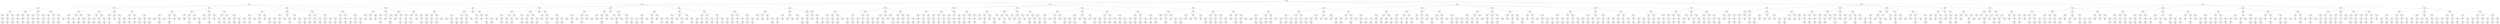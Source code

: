 // The tree
digraph {
	28918129 [label="Max node (O)
Depth: 0, Value: -4.0

X | O | X
  |   |  
  |   |  "]
	785996159 [label="Min node (X)
Depth: 1, Value: -6.0

X | O | X
O |   |  
  |   |  "]
	295743483 [label="Max node (O)
Depth: 2, Value: -6.0

X | O | X
O | X |  
  |   |  "]
	358318055 [label="Min node (X)
Depth: 3, Value: -6.0

X | O | X
O | X | O
  |   |  "]
	667923149 [label="Max node (O)
Depth: 4, Value: -6.0

X | O | X
O | X | O
X |   |  "]
	172900784 [label="Max node (O)
Depth: 4, Value: -6.0

X | O | X
O | X | O
  | X |  "]
	242900712 [label="Min node (X)
Depth: 5, Value: -4.0

X | O | X
O | X | O
O | X |  "]
	632704422 [label="Max node (O)
Depth: 6, Value: -4.0

X | O | X
O | X | O
O | X | X"]
	66963870 [label="Min node (X)
Depth: 5, Value: -4.0

X | O | X
O | X | O
  | X | O"]
	1049268461 [label="Max node (O)
Depth: 6, Value: -4.0

X | O | X
O | X | O
X | X | O"]
	834035155 [label="Max node (O)
Depth: 4, Value: -6.0

X | O | X
O | X | O
  |   | X"]
	186079020 [label="Min node (X)
Depth: 3, Value: -6.0

X | O | X
O | X |  
O |   |  "]
	112453552 [label="Max node (O)
Depth: 4, Value: -4.0

X | O | X
O | X | X
O |   |  "]
	381706171 [label="Min node (X)
Depth: 5, Value: -4.0

X | O | X
O | X | X
O | O |  "]
	149785026 [label="Max node (O)
Depth: 6, Value: -4.0

X | O | X
O | X | X
O | O | X"]
	16078366 [label="Min node (X)
Depth: 5, Value: -4.0

X | O | X
O | X | X
O |   | O"]
	545504380 [label="Max node (O)
Depth: 6, Value: -inf

X | O | X
O | X | X
O | X | O"]
	340858165 [label="Max node (O)
Depth: 4, Value: -4.0

X | O | X
O | X |  
O | X |  "]
	215845742 [label="Min node (X)
Depth: 5, Value: -4.0

X | O | X
O | X | O
O | X |  "]
	427245172 [label="Max node (O)
Depth: 6, Value: -4.0

X | O | X
O | X | O
O | X | X"]
	499333218 [label="Min node (X)
Depth: 5, Value: -4.0

X | O | X
O | X |  
O | X | O"]
	279742911 [label="Max node (O)
Depth: 6, Value: -inf

X | O | X
O | X | X
O | X | O"]
	809956754 [label="Max node (O)
Depth: 4, Value: -6.0

X | O | X
O | X |  
O |   | X"]
	306372664 [label="Min node (X)
Depth: 3, Value: -6.0

X | O | X
O | X |  
  | O |  "]
	241497566 [label="Max node (O)
Depth: 4, Value: -4.0

X | O | X
O | X | X
  | O |  "]
	502826073 [label="Min node (X)
Depth: 5, Value: -4.0

X | O | X
O | X | X
O | O |  "]
	98246551 [label="Max node (O)
Depth: 6, Value: -4.0

X | O | X
O | X | X
O | O | X"]
	178980397 [label="Min node (X)
Depth: 5, Value: -4.0

X | O | X
O | X | X
  | O | O"]
	1006731267 [label="Max node (O)
Depth: 6, Value: -4.0

X | O | X
O | X | X
X | O | O"]
	141470107 [label="Max node (O)
Depth: 4, Value: -6.0

X | O | X
O | X |  
X | O |  "]
	321271164 [label="Max node (O)
Depth: 4, Value: -6.0

X | O | X
O | X |  
  | O | X"]
	153481563 [label="Min node (X)
Depth: 3, Value: -6.0

X | O | X
O | X |  
  |   | O"]
	158079758 [label="Max node (O)
Depth: 4, Value: -4.0

X | O | X
O | X | X
  |   | O"]
	973732411 [label="Min node (X)
Depth: 5, Value: -inf

X | O | X
O | X | X
O |   | O"]
	43614917 [label="Max node (O)
Depth: 6, Value: -inf

X | O | X
O | X | X
O | X | O"]
	568239897 [label="Min node (X)
Depth: 5, Value: -4.0

X | O | X
O | X | X
  | O | O"]
	346021364 [label="Max node (O)
Depth: 6, Value: -4.0

X | O | X
O | X | X
X | O | O"]
	32739504 [label="Max node (O)
Depth: 4, Value: -6.0

X | O | X
O | X |  
X |   | O"]
	524007820 [label="Max node (O)
Depth: 4, Value: -6.0

X | O | X
O | X |  
  | X | O"]
	406472608 [label="Min node (X)
Depth: 5, Value: -4.0

X | O | X
O | X | O
  | X | O"]
	587185990 [label="Max node (O)
Depth: 6, Value: -4.0

X | O | X
O | X | O
X | X | O"]
	471018429 [label="Min node (X)
Depth: 5, Value: -4.0

X | O | X
O | X |  
O | X | O"]
	680932283 [label="Max node (O)
Depth: 6, Value: -inf

X | O | X
O | X | X
O | X | O"]
	1060404175 [label="Max node (O)
Depth: 2, Value: -6.0

X | O | X
O |   | X
  |   |  "]
	943425684 [label="Min node (X)
Depth: 3, Value: -6.0

X | O | X
O | O | X
  |   |  "]
	610051900 [label="Max node (O)
Depth: 4, Value: 5.0

X | O | X
O | O | X
X |   |  "]
	685698907 [label="Min node (X)
Depth: 5, Value: 5.0

X | O | X
O | O | X
X | O |  "]
	930843287 [label="Min node (X)
Depth: 5, Value: 5.0

X | O | X
O | O | X
X |   | O"]
	404481625 [label="Max node (O)
Depth: 6, Value: -inf

X | O | X
O | O | X
X | X | O"]
	744437042 [label="Max node (O)
Depth: 4, Value: -4.0

X | O | X
O | O | X
  | X |  "]
	903648297 [label="Min node (X)
Depth: 5, Value: -4.0

X | O | X
O | O | X
O | X |  "]
	341794710 [label="Max node (O)
Depth: 6, Value: -4.0

X | O | X
O | O | X
O | X | X"]
	45211015 [label="Min node (X)
Depth: 5, Value: -4.0

X | O | X
O | O | X
  | X | O"]
	312784065 [label="Max node (O)
Depth: 6, Value: -inf

X | O | X
O | O | X
X | X | O"]
	311057878 [label="Max node (O)
Depth: 4, Value: -6.0

X | O | X
O | O | X
  |   | X"]
	551475617 [label="Min node (X)
Depth: 3, Value: -6.0

X | O | X
O |   | X
O |   |  "]
	838022073 [label="Max node (O)
Depth: 4, Value: -4.0

X | O | X
O | X | X
O |   |  "]
	691601537 [label="Min node (X)
Depth: 5, Value: -4.0

X | O | X
O | X | X
O | O |  "]
	628404717 [label="Max node (O)
Depth: 6, Value: -4.0

X | O | X
O | X | X
O | O | X"]
	528906075 [label="Min node (X)
Depth: 5, Value: -4.0

X | O | X
O | X | X
O |   | O"]
	1045730126 [label="Max node (O)
Depth: 6, Value: -inf

X | O | X
O | X | X
O | X | O"]
	639486900 [label="Max node (O)
Depth: 4, Value: -4.0

X | O | X
O |   | X
O | X |  "]
	899861699 [label="Min node (X)
Depth: 5, Value: -4.0

X | O | X
O | O | X
O | X |  "]
	947896290 [label="Max node (O)
Depth: 6, Value: -4.0

X | O | X
O | O | X
O | X | X"]
	647963809 [label="Min node (X)
Depth: 5, Value: -4.0

X | O | X
O |   | X
O | X | O"]
	411776198 [label="Max node (O)
Depth: 6, Value: -inf

X | O | X
O | X | X
O | X | O"]
	922781534 [label="Max node (O)
Depth: 4, Value: -6.0

X | O | X
O |   | X
O |   | X"]
	408817746 [label="Min node (X)
Depth: 3, Value: -6.0

X | O | X
O |   | X
  | O |  "]
	459882443 [label="Max node (O)
Depth: 4, Value: -4.0

X | O | X
O | X | X
  | O |  "]
	1072600926 [label="Min node (X)
Depth: 5, Value: -4.0

X | O | X
O | X | X
O | O |  "]
	76033090 [label="Max node (O)
Depth: 6, Value: -4.0

X | O | X
O | X | X
O | O | X"]
	65101033 [label="Min node (X)
Depth: 5, Value: -4.0

X | O | X
O | X | X
  | O | O"]
	82335065 [label="Max node (O)
Depth: 6, Value: -4.0

X | O | X
O | X | X
X | O | O"]
	468985926 [label="Max node (O)
Depth: 4, Value: -4.0

X | O | X
O |   | X
X | O |  "]
	602227432 [label="Min node (X)
Depth: 5, Value: 5.0

X | O | X
O | O | X
X | O |  "]
	383263313 [label="Min node (X)
Depth: 5, Value: 5.0

X | O | X
O |   | X
X | O | O"]
	917647083 [label="Max node (O)
Depth: 6, Value: -4.0

X | O | X
O | X | X
X | O | O"]
	888274451 [label="Max node (O)
Depth: 4, Value: -6.0

X | O | X
O |   | X
  | O | X"]
	639028854 [label="Min node (X)
Depth: 3, Value: -6.0

X | O | X
O |   | X
  |   | O"]
	493154609 [label="Max node (O)
Depth: 4, Value: -4.0

X | O | X
O | X | X
  |   | O"]
	228726167 [label="Min node (X)
Depth: 5, Value: -inf

X | O | X
O | X | X
O |   | O"]
	352447490 [label="Max node (O)
Depth: 6, Value: -inf

X | O | X
O | X | X
O | X | O"]
	59856259 [label="Min node (X)
Depth: 5, Value: -4.0

X | O | X
O | X | X
  | O | O"]
	809722608 [label="Max node (O)
Depth: 6, Value: -4.0

X | O | X
O | X | X
X | O | O"]
	505690891 [label="Max node (O)
Depth: 4, Value: -4.0

X | O | X
O |   | X
X |   | O"]
	500876764 [label="Min node (X)
Depth: 5, Value: -inf

X | O | X
O | O | X
X |   | O"]
	11878341 [label="Max node (O)
Depth: 6, Value: -inf

X | O | X
O | O | X
X | X | O"]
	113880116 [label="Min node (X)
Depth: 5, Value: -4.0

X | O | X
O |   | X
X | O | O"]
	603950450 [label="Max node (O)
Depth: 6, Value: -4.0

X | O | X
O | X | X
X | O | O"]
	677095946 [label="Max node (O)
Depth: 4, Value: -inf

X | O | X
O |   | X
  | X | O"]
	898294388 [label="Min node (X)
Depth: 5, Value: -inf

X | O | X
O | O | X
  | X | O"]
	973449003 [label="Max node (O)
Depth: 6, Value: -inf

X | O | X
O | O | X
X | X | O"]
	268567012 [label="Min node (X)
Depth: 5, Value: -inf

X | O | X
O |   | X
O | X | O"]
	894825685 [label="Max node (O)
Depth: 6, Value: -inf

X | O | X
O | X | X
O | X | O"]
	975358467 [label="Max node (O)
Depth: 2, Value: -6.0

X | O | X
O |   |  
X |   |  "]
	759151601 [label="Min node (X)
Depth: 3, Value: 5.0

X | O | X
O | O |  
X |   |  "]
	957377152 [label="Max node (O)
Depth: 4, Value: 5.0

X | O | X
O | O | X
X |   |  "]
	1024195893 [label="Min node (X)
Depth: 5, Value: 5.0

X | O | X
O | O | X
X | O |  "]
	715020718 [label="Min node (X)
Depth: 5, Value: 5.0

X | O | X
O | O | X
X |   | O"]
	565975850 [label="Max node (O)
Depth: 6, Value: -inf

X | O | X
O | O | X
X | X | O"]
	230627758 [label="Max node (O)
Depth: 4, Value: 5.0

X | O | X
O | O |  
X | X |  "]
	115103981 [label="Min node (X)
Depth: 5, Value: 5.0

X | O | X
O | O | O
X | X |  "]
	101095938 [label="Min node (X)
Depth: 5, Value: 5.0

X | O | X
O | O |  
X | X | O"]
	343956805 [label="Max node (O)
Depth: 6, Value: -inf

X | O | X
O | O | X
X | X | O"]
	279529740 [label="Max node (O)
Depth: 4, Value: 5.0

X | O | X
O | O |  
X |   | X"]
	1020373212 [label="Min node (X)
Depth: 5, Value: 5.0

X | O | X
O | O | O
X |   | X"]
	14717286 [label="Min node (X)
Depth: 5, Value: 5.0

X | O | X
O | O |  
X | O | X"]
	613831656 [label="Min node (X)
Depth: 3, Value: 5.0

X | O | X
O |   | O
X |   |  "]
	1012105411 [label="Max node (O)
Depth: 4, Value: -6.0

X | O | X
O | X | O
X |   |  "]
	929521600 [label="Max node (O)
Depth: 4, Value: -6.0

X | O | X
O |   | O
X | X |  "]
	1064986338 [label="Min node (X)
Depth: 5, Value: 5.0

X | O | X
O | O | O
X | X |  "]
	73626063 [label="Min node (X)
Depth: 5, Value: 5.0

X | O | X
O |   | O
X | X | O"]
	641972630 [label="Max node (O)
Depth: 6, Value: -4.0

X | O | X
O | X | O
X | X | O"]
	575153006 [label="Max node (O)
Depth: 4, Value: -6.0

X | O | X
O |   | O
X |   | X"]
	914390784 [label="Min node (X)
Depth: 5, Value: 5.0

X | O | X
O | O | O
X |   | X"]
	974768526 [label="Min node (X)
Depth: 5, Value: 5.0

X | O | X
O |   | O
X | O | X"]
	643477244 [label="Max node (O)
Depth: 6, Value: -4.0

X | O | X
O | X | O
X | O | X"]
	968953907 [label="Min node (X)
Depth: 3, Value: 5.0

X | O | X
O |   |  
X | O |  "]
	209493273 [label="Max node (O)
Depth: 4, Value: -6.0

X | O | X
O | X |  
X | O |  "]
	574650834 [label="Max node (O)
Depth: 4, Value: -6.0

X | O | X
O |   | X
X | O |  "]
	896074103 [label="Min node (X)
Depth: 5, Value: 5.0

X | O | X
O | O | X
X | O |  "]
	459755145 [label="Min node (X)
Depth: 5, Value: 5.0

X | O | X
O |   | X
X | O | O"]
	31806135 [label="Max node (O)
Depth: 6, Value: -4.0

X | O | X
O | X | X
X | O | O"]
	886408453 [label="Max node (O)
Depth: 4, Value: -6.0

X | O | X
O |   |  
X | O | X"]
	151280546 [label="Min node (X)
Depth: 5, Value: 5.0

X | O | X
O | O |  
X | O | X"]
	116517891 [label="Min node (X)
Depth: 5, Value: 5.0

X | O | X
O |   | O
X | O | X"]
	27678066 [label="Max node (O)
Depth: 6, Value: -4.0

X | O | X
O | X | O
X | O | X"]
	508944346 [label="Min node (X)
Depth: 3, Value: 5.0

X | O | X
O |   |  
X |   | O"]
	910775752 [label="Max node (O)
Depth: 4, Value: -6.0

X | O | X
O | X |  
X |   | O"]
	817112572 [label="Max node (O)
Depth: 4, Value: -6.0

X | O | X
O |   | X
X |   | O"]
	967924653 [label="Min node (X)
Depth: 5, Value: -inf

X | O | X
O | O | X
X |   | O"]
	880624768 [label="Max node (O)
Depth: 6, Value: -inf

X | O | X
O | O | X
X | X | O"]
	897599701 [label="Min node (X)
Depth: 5, Value: -4.0

X | O | X
O |   | X
X | O | O"]
	13383032 [label="Max node (O)
Depth: 6, Value: -4.0

X | O | X
O | X | X
X | O | O"]
	753420873 [label="Max node (O)
Depth: 4, Value: -6.0

X | O | X
O |   |  
X | X | O"]
	837655666 [label="Min node (X)
Depth: 5, Value: -inf

X | O | X
O | O |  
X | X | O"]
	996835160 [label="Max node (O)
Depth: 6, Value: -inf

X | O | X
O | O | X
X | X | O"]
	647729292 [label="Min node (X)
Depth: 5, Value: -4.0

X | O | X
O |   | O
X | X | O"]
	453950264 [label="Max node (O)
Depth: 6, Value: -4.0

X | O | X
O | X | O
X | X | O"]
	476475249 [label="Max node (O)
Depth: 2, Value: -6.0

X | O | X
O |   |  
  | X |  "]
	204805844 [label="Min node (X)
Depth: 3, Value: -4.0

X | O | X
O | O |  
  | X |  "]
	1036976602 [label="Max node (O)
Depth: 4, Value: -4.0

X | O | X
O | O | X
  | X |  "]
	513261479 [label="Min node (X)
Depth: 5, Value: -4.0

X | O | X
O | O | X
O | X |  "]
	389527853 [label="Max node (O)
Depth: 6, Value: -4.0

X | O | X
O | O | X
O | X | X"]
	141045285 [label="Min node (X)
Depth: 5, Value: -4.0

X | O | X
O | O | X
  | X | O"]
	252223374 [label="Max node (O)
Depth: 6, Value: -inf

X | O | X
O | O | X
X | X | O"]
	897824851 [label="Max node (O)
Depth: 4, Value: -4.0

X | O | X
O | O |  
X | X |  "]
	30217873 [label="Min node (X)
Depth: 5, Value: 5.0

X | O | X
O | O | O
X | X |  "]
	207915026 [label="Min node (X)
Depth: 5, Value: 5.0

X | O | X
O | O |  
X | X | O"]
	129101752 [label="Max node (O)
Depth: 6, Value: -inf

X | O | X
O | O | X
X | X | O"]
	928735744 [label="Max node (O)
Depth: 4, Value: -4.0

X | O | X
O | O |  
  | X | X"]
	221970832 [label="Min node (X)
Depth: 5, Value: 5.0

X | O | X
O | O | O
  | X | X"]
	147987647 [label="Min node (X)
Depth: 5, Value: 5.0

X | O | X
O | O |  
O | X | X"]
	882084349 [label="Max node (O)
Depth: 6, Value: -4.0

X | O | X
O | O | X
O | X | X"]
	432589147 [label="Min node (X)
Depth: 3, Value: -4.0

X | O | X
O |   | O
  | X |  "]
	238928768 [label="Max node (O)
Depth: 4, Value: -4.0

X | O | X
O | X | O
  | X |  "]
	141414962 [label="Min node (X)
Depth: 5, Value: -4.0

X | O | X
O | X | O
O | X |  "]
	271383705 [label="Max node (O)
Depth: 6, Value: -4.0

X | O | X
O | X | O
O | X | X"]
	205347572 [label="Min node (X)
Depth: 5, Value: -4.0

X | O | X
O | X | O
  | X | O"]
	1070220881 [label="Max node (O)
Depth: 6, Value: -4.0

X | O | X
O | X | O
X | X | O"]
	787841780 [label="Max node (O)
Depth: 4, Value: -4.0

X | O | X
O |   | O
X | X |  "]
	895583770 [label="Min node (X)
Depth: 5, Value: 5.0

X | O | X
O | O | O
X | X |  "]
	1070999395 [label="Min node (X)
Depth: 5, Value: 5.0

X | O | X
O |   | O
X | X | O"]
	464362637 [label="Max node (O)
Depth: 6, Value: -4.0

X | O | X
O | X | O
X | X | O"]
	668215260 [label="Max node (O)
Depth: 4, Value: -4.0

X | O | X
O |   | O
  | X | X"]
	929129784 [label="Min node (X)
Depth: 5, Value: 5.0

X | O | X
O | O | O
  | X | X"]
	579773108 [label="Min node (X)
Depth: 5, Value: 5.0

X | O | X
O |   | O
O | X | X"]
	591804537 [label="Max node (O)
Depth: 6, Value: -4.0

X | O | X
O | X | O
O | X | X"]
	57007748 [label="Min node (X)
Depth: 3, Value: -4.0

X | O | X
O |   |  
O | X |  "]
	331877753 [label="Max node (O)
Depth: 4, Value: -4.0

X | O | X
O | X |  
O | X |  "]
	204613567 [label="Min node (X)
Depth: 5, Value: -4.0

X | O | X
O | X | O
O | X |  "]
	206178648 [label="Max node (O)
Depth: 6, Value: -4.0

X | O | X
O | X | O
O | X | X"]
	468026852 [label="Min node (X)
Depth: 5, Value: -4.0

X | O | X
O | X |  
O | X | O"]
	110092267 [label="Max node (O)
Depth: 6, Value: -inf

X | O | X
O | X | X
O | X | O"]
	806569299 [label="Max node (O)
Depth: 4, Value: -4.0

X | O | X
O |   | X
O | X |  "]
	764474413 [label="Min node (X)
Depth: 5, Value: -4.0

X | O | X
O | O | X
O | X |  "]
	638859013 [label="Max node (O)
Depth: 6, Value: -4.0

X | O | X
O | O | X
O | X | X"]
	104700362 [label="Min node (X)
Depth: 5, Value: -4.0

X | O | X
O |   | X
O | X | O"]
	867934452 [label="Max node (O)
Depth: 6, Value: -inf

X | O | X
O | X | X
O | X | O"]
	785050164 [label="Max node (O)
Depth: 4, Value: -4.0

X | O | X
O |   |  
O | X | X"]
	642242985 [label="Min node (X)
Depth: 5, Value: -4.0

X | O | X
O | O |  
O | X | X"]
	242834717 [label="Max node (O)
Depth: 6, Value: -4.0

X | O | X
O | O | X
O | X | X"]
	178645396 [label="Min node (X)
Depth: 5, Value: -4.0

X | O | X
O |   | O
O | X | X"]
	47173425 [label="Max node (O)
Depth: 6, Value: -4.0

X | O | X
O | X | O
O | X | X"]
	73034437 [label="Min node (X)
Depth: 3, Value: -4.0

X | O | X
O |   |  
  | X | O"]
	108369550 [label="Max node (O)
Depth: 4, Value: -4.0

X | O | X
O | X |  
  | X | O"]
	187644079 [label="Min node (X)
Depth: 5, Value: -4.0

X | O | X
O | X | O
  | X | O"]
	265741805 [label="Max node (O)
Depth: 6, Value: -4.0

X | O | X
O | X | O
X | X | O"]
	776283482 [label="Min node (X)
Depth: 5, Value: -4.0

X | O | X
O | X |  
O | X | O"]
	143724379 [label="Max node (O)
Depth: 6, Value: -inf

X | O | X
O | X | X
O | X | O"]
	17090197 [label="Max node (O)
Depth: 4, Value: -inf

X | O | X
O |   | X
  | X | O"]
	109458196 [label="Min node (X)
Depth: 5, Value: -inf

X | O | X
O | O | X
  | X | O"]
	521016643 [label="Max node (O)
Depth: 6, Value: -inf

X | O | X
O | O | X
X | X | O"]
	366307141 [label="Min node (X)
Depth: 5, Value: -inf

X | O | X
O |   | X
O | X | O"]
	50553915 [label="Max node (O)
Depth: 6, Value: -inf

X | O | X
O | X | X
O | X | O"]
	868920488 [label="Max node (O)
Depth: 4, Value: -inf

X | O | X
O |   |  
X | X | O"]
	41303974 [label="Min node (X)
Depth: 5, Value: -inf

X | O | X
O | O |  
X | X | O"]
	967156106 [label="Max node (O)
Depth: 6, Value: -inf

X | O | X
O | O | X
X | X | O"]
	610189688 [label="Min node (X)
Depth: 5, Value: -4.0

X | O | X
O |   | O
X | X | O"]
	640047411 [label="Max node (O)
Depth: 6, Value: -4.0

X | O | X
O | X | O
X | X | O"]
	141044706 [label="Max node (O)
Depth: 2, Value: -6.0

X | O | X
O |   |  
  |   | X"]
	1022350181 [label="Min node (X)
Depth: 3, Value: -6.0

X | O | X
O | O |  
  |   | X"]
	545656711 [label="Max node (O)
Depth: 4, Value: -6.0

X | O | X
O | O | X
  |   | X"]
	976091089 [label="Max node (O)
Depth: 4, Value: -6.0

X | O | X
O | O |  
X |   | X"]
	382738685 [label="Min node (X)
Depth: 5, Value: 5.0

X | O | X
O | O | O
X |   | X"]
	421449651 [label="Min node (X)
Depth: 5, Value: 5.0

X | O | X
O | O |  
X | O | X"]
	422044040 [label="Max node (O)
Depth: 4, Value: -6.0

X | O | X
O | O |  
  | X | X"]
	145241358 [label="Min node (X)
Depth: 5, Value: 5.0

X | O | X
O | O | O
  | X | X"]
	687526480 [label="Min node (X)
Depth: 5, Value: 5.0

X | O | X
O | O |  
O | X | X"]
	343538352 [label="Max node (O)
Depth: 6, Value: -4.0

X | O | X
O | O | X
O | X | X"]
	597978844 [label="Min node (X)
Depth: 3, Value: -6.0

X | O | X
O |   | O
  |   | X"]
	268211755 [label="Max node (O)
Depth: 4, Value: -6.0

X | O | X
O | X | O
  |   | X"]
	618953721 [label="Max node (O)
Depth: 4, Value: -6.0

X | O | X
O |   | O
X |   | X"]
	255280344 [label="Min node (X)
Depth: 5, Value: 5.0

X | O | X
O | O | O
X |   | X"]
	803311329 [label="Min node (X)
Depth: 5, Value: 5.0

X | O | X
O |   | O
X | O | X"]
	947453916 [label="Max node (O)
Depth: 6, Value: -4.0

X | O | X
O | X | O
X | O | X"]
	539528642 [label="Max node (O)
Depth: 4, Value: -6.0

X | O | X
O |   | O
  | X | X"]
	532660068 [label="Min node (X)
Depth: 5, Value: 5.0

X | O | X
O | O | O
  | X | X"]
	163030132 [label="Min node (X)
Depth: 5, Value: 5.0

X | O | X
O |   | O
O | X | X"]
	200004269 [label="Max node (O)
Depth: 6, Value: -4.0

X | O | X
O | X | O
O | X | X"]
	365496213 [label="Min node (X)
Depth: 3, Value: -6.0

X | O | X
O |   |  
O |   | X"]
	214740060 [label="Max node (O)
Depth: 4, Value: -6.0

X | O | X
O | X |  
O |   | X"]
	65236577 [label="Max node (O)
Depth: 4, Value: -6.0

X | O | X
O |   | X
O |   | X"]
	60228716 [label="Max node (O)
Depth: 4, Value: -6.0

X | O | X
O |   |  
O | X | X"]
	896797011 [label="Min node (X)
Depth: 5, Value: -4.0

X | O | X
O | O |  
O | X | X"]
	592492849 [label="Max node (O)
Depth: 6, Value: -4.0

X | O | X
O | O | X
O | X | X"]
	187443080 [label="Min node (X)
Depth: 5, Value: -4.0

X | O | X
O |   | O
O | X | X"]
	826608501 [label="Max node (O)
Depth: 6, Value: -4.0

X | O | X
O | X | O
O | X | X"]
	229646765 [label="Min node (X)
Depth: 3, Value: -6.0

X | O | X
O |   |  
  | O | X"]
	247899117 [label="Max node (O)
Depth: 4, Value: -6.0

X | O | X
O | X |  
  | O | X"]
	238280757 [label="Max node (O)
Depth: 4, Value: -6.0

X | O | X
O |   | X
  | O | X"]
	1025945199 [label="Max node (O)
Depth: 4, Value: -6.0

X | O | X
O |   |  
X | O | X"]
	1006074925 [label="Min node (X)
Depth: 5, Value: 5.0

X | O | X
O | O |  
X | O | X"]
	964552776 [label="Min node (X)
Depth: 5, Value: 5.0

X | O | X
O |   | O
X | O | X"]
	338806437 [label="Max node (O)
Depth: 6, Value: -4.0

X | O | X
O | X | O
X | O | X"]
	69837852 [label="Min node (X)
Depth: 1, Value: -4.0

X | O | X
  | O |  
  |   |  "]
	1021151779 [label="Max node (O)
Depth: 2, Value: 7.0

X | O | X
X | O |  
  |   |  "]
	723575451 [label="Min node (X)
Depth: 3, Value: -6.0

X | O | X
X | O | O
  |   |  "]
	208899247 [label="Max node (O)
Depth: 4, Value: -6.0

X | O | X
X | O | O
X |   |  "]
	414421561 [label="Max node (O)
Depth: 4, Value: -6.0

X | O | X
X | O | O
  | X |  "]
	1016231204 [label="Min node (X)
Depth: 5, Value: -inf

X | O | X
X | O | O
O | X |  "]
	488661543 [label="Max node (O)
Depth: 6, Value: -inf

X | O | X
X | O | O
O | X | X"]
	920946426 [label="Min node (X)
Depth: 5, Value: -4.0

X | O | X
X | O | O
  | X | O"]
	832033505 [label="Max node (O)
Depth: 6, Value: -4.0

X | O | X
X | O | O
X | X | O"]
	13204596 [label="Max node (O)
Depth: 4, Value: -6.0

X | O | X
X | O | O
  |   | X"]
	509206304 [label="Min node (X)
Depth: 5, Value: -inf

X | O | X
X | O | O
O |   | X"]
	891241771 [label="Max node (O)
Depth: 6, Value: -inf

X | O | X
X | O | O
O | X | X"]
	445020800 [label="Min node (X)
Depth: 5, Value: 5.0

X | O | X
X | O | O
  | O | X"]
	882024005 [label="Min node (X)
Depth: 3, Value: -6.0

X | O | X
X | O |  
O |   |  "]
	387664357 [label="Max node (O)
Depth: 4, Value: 5.0

X | O | X
X | O | X
O |   |  "]
	1047041329 [label="Min node (X)
Depth: 5, Value: 5.0

X | O | X
X | O | X
O | O |  "]
	839736272 [label="Min node (X)
Depth: 5, Value: 5.0

X | O | X
X | O | X
O |   | O"]
	970419310 [label="Max node (O)
Depth: 6, Value: -inf

X | O | X
X | O | X
O | X | O"]
	696139553 [label="Max node (O)
Depth: 4, Value: -inf

X | O | X
X | O |  
O | X |  "]
	580195875 [label="Min node (X)
Depth: 5, Value: -inf

X | O | X
X | O | O
O | X |  "]
	53815503 [label="Max node (O)
Depth: 6, Value: -inf

X | O | X
X | O | O
O | X | X"]
	856394697 [label="Min node (X)
Depth: 5, Value: -inf

X | O | X
X | O |  
O | X | O"]
	102837736 [label="Max node (O)
Depth: 6, Value: -inf

X | O | X
X | O | X
O | X | O"]
	311572785 [label="Max node (O)
Depth: 4, Value: -inf

X | O | X
X | O |  
O |   | X"]
	687278703 [label="Min node (X)
Depth: 5, Value: -inf

X | O | X
X | O | O
O |   | X"]
	184320419 [label="Max node (O)
Depth: 6, Value: -inf

X | O | X
X | O | O
O | X | X"]
	539989057 [label="Min node (X)
Depth: 5, Value: 5.0

X | O | X
X | O |  
O | O | X"]
	321944114 [label="Min node (X)
Depth: 3, Value: 7.0

X | O | X
X | O |  
  | O |  "]
	130898758 [label="Min node (X)
Depth: 3, Value: 7.0

X | O | X
X | O |  
  |   | O"]
	245262714 [label="Max node (O)
Depth: 4, Value: 5.0

X | O | X
X | O | X
  |   | O"]
	480749815 [label="Min node (X)
Depth: 5, Value: -inf

X | O | X
X | O | X
O |   | O"]
	363610086 [label="Max node (O)
Depth: 6, Value: -inf

X | O | X
X | O | X
O | X | O"]
	818000301 [label="Min node (X)
Depth: 5, Value: 5.0

X | O | X
X | O | X
  | O | O"]
	291134272 [label="Max node (O)
Depth: 4, Value: -6.0

X | O | X
X | O |  
X |   | O"]
	944730412 [label="Max node (O)
Depth: 4, Value: -6.0

X | O | X
X | O |  
  | X | O"]
	361341041 [label="Min node (X)
Depth: 5, Value: -4.0

X | O | X
X | O | O
  | X | O"]
	460239248 [label="Max node (O)
Depth: 6, Value: -4.0

X | O | X
X | O | O
X | X | O"]
	285287761 [label="Min node (X)
Depth: 5, Value: -4.0

X | O | X
X | O |  
O | X | O"]
	127331882 [label="Max node (O)
Depth: 6, Value: -inf

X | O | X
X | O | X
O | X | O"]
	27388145 [label="Max node (O)
Depth: 2, Value: 7.0

X | O | X
  | O | X
  |   |  "]
	340043275 [label="Min node (X)
Depth: 3, Value: -6.0

X | O | X
O | O | X
  |   |  "]
	770550719 [label="Max node (O)
Depth: 4, Value: 5.0

X | O | X
O | O | X
X |   |  "]
	859335422 [label="Min node (X)
Depth: 5, Value: 5.0

X | O | X
O | O | X
X | O |  "]
	313441849 [label="Min node (X)
Depth: 5, Value: 5.0

X | O | X
O | O | X
X |   | O"]
	389148225 [label="Max node (O)
Depth: 6, Value: -inf

X | O | X
O | O | X
X | X | O"]
	937342658 [label="Max node (O)
Depth: 4, Value: -4.0

X | O | X
O | O | X
  | X |  "]
	859591348 [label="Min node (X)
Depth: 5, Value: -4.0

X | O | X
O | O | X
O | X |  "]
	303980009 [label="Max node (O)
Depth: 6, Value: -4.0

X | O | X
O | O | X
O | X | X"]
	214337804 [label="Min node (X)
Depth: 5, Value: -4.0

X | O | X
O | O | X
  | X | O"]
	676824693 [label="Max node (O)
Depth: 6, Value: -inf

X | O | X
O | O | X
X | X | O"]
	170919346 [label="Max node (O)
Depth: 4, Value: -6.0

X | O | X
O | O | X
  |   | X"]
	83113271 [label="Min node (X)
Depth: 3, Value: -6.0

X | O | X
  | O | X
O |   |  "]
	491974548 [label="Max node (O)
Depth: 4, Value: 5.0

X | O | X
X | O | X
O |   |  "]
	501630554 [label="Min node (X)
Depth: 5, Value: 5.0

X | O | X
X | O | X
O | O |  "]
	696588423 [label="Min node (X)
Depth: 5, Value: 5.0

X | O | X
X | O | X
O |   | O"]
	397439053 [label="Max node (O)
Depth: 6, Value: -inf

X | O | X
X | O | X
O | X | O"]
	892618291 [label="Max node (O)
Depth: 4, Value: -4.0

X | O | X
  | O | X
O | X |  "]
	850669978 [label="Min node (X)
Depth: 5, Value: -4.0

X | O | X
O | O | X
O | X |  "]
	340149403 [label="Max node (O)
Depth: 6, Value: -4.0

X | O | X
O | O | X
O | X | X"]
	244992348 [label="Min node (X)
Depth: 5, Value: -4.0

X | O | X
  | O | X
O | X | O"]
	252394122 [label="Max node (O)
Depth: 6, Value: -inf

X | O | X
X | O | X
O | X | O"]
	62250952 [label="Max node (O)
Depth: 4, Value: -6.0

X | O | X
  | O | X
O |   | X"]
	887522992 [label="Min node (X)
Depth: 3, Value: 7.0

X | O | X
  | O | X
  | O |  "]
	407835589 [label="Min node (X)
Depth: 3, Value: 7.0

X | O | X
  | O | X
  |   | O"]
	483846786 [label="Max node (O)
Depth: 4, Value: 5.0

X | O | X
X | O | X
  |   | O"]
	395733180 [label="Min node (X)
Depth: 5, Value: -inf

X | O | X
X | O | X
O |   | O"]
	18942565 [label="Max node (O)
Depth: 6, Value: -inf

X | O | X
X | O | X
O | X | O"]
	428041911 [label="Min node (X)
Depth: 5, Value: 5.0

X | O | X
X | O | X
  | O | O"]
	363506527 [label="Max node (O)
Depth: 4, Value: 5.0

X | O | X
  | O | X
X |   | O"]
	528307517 [label="Min node (X)
Depth: 5, Value: -inf

X | O | X
O | O | X
X |   | O"]
	477281475 [label="Max node (O)
Depth: 6, Value: -inf

X | O | X
O | O | X
X | X | O"]
	351750231 [label="Min node (X)
Depth: 5, Value: 5.0

X | O | X
  | O | X
X | O | O"]
	1024572228 [label="Max node (O)
Depth: 4, Value: -inf

X | O | X
  | O | X
  | X | O"]
	342605038 [label="Min node (X)
Depth: 5, Value: -inf

X | O | X
O | O | X
  | X | O"]
	216950114 [label="Max node (O)
Depth: 6, Value: -inf

X | O | X
O | O | X
X | X | O"]
	456779764 [label="Min node (X)
Depth: 5, Value: -inf

X | O | X
  | O | X
O | X | O"]
	511817902 [label="Max node (O)
Depth: 6, Value: -inf

X | O | X
X | O | X
O | X | O"]
	312671874 [label="Max node (O)
Depth: 2, Value: 7.0

X | O | X
  | O |  
X |   |  "]
	447449449 [label="Min node (X)
Depth: 3, Value: 5.0

X | O | X
O | O |  
X |   |  "]
	195489142 [label="Max node (O)
Depth: 4, Value: 5.0

X | O | X
O | O | X
X |   |  "]
	10170283 [label="Min node (X)
Depth: 5, Value: 5.0

X | O | X
O | O | X
X | O |  "]
	935328390 [label="Min node (X)
Depth: 5, Value: 5.0

X | O | X
O | O | X
X |   | O"]
	556349530 [label="Max node (O)
Depth: 6, Value: -inf

X | O | X
O | O | X
X | X | O"]
	713087645 [label="Max node (O)
Depth: 4, Value: 5.0

X | O | X
O | O |  
X | X |  "]
	704699807 [label="Min node (X)
Depth: 5, Value: 5.0

X | O | X
O | O | O
X | X |  "]
	714576570 [label="Min node (X)
Depth: 5, Value: 5.0

X | O | X
O | O |  
X | X | O"]
	229102572 [label="Max node (O)
Depth: 6, Value: -inf

X | O | X
O | O | X
X | X | O"]
	101081197 [label="Max node (O)
Depth: 4, Value: 5.0

X | O | X
O | O |  
X |   | X"]
	767145132 [label="Min node (X)
Depth: 5, Value: 5.0

X | O | X
O | O | O
X |   | X"]
	271821895 [label="Min node (X)
Depth: 5, Value: 5.0

X | O | X
O | O |  
X | O | X"]
	52105924 [label="Min node (X)
Depth: 3, Value: 5.0

X | O | X
  | O | O
X |   |  "]
	633034763 [label="Max node (O)
Depth: 4, Value: -6.0

X | O | X
X | O | O
X |   |  "]
	220088281 [label="Max node (O)
Depth: 4, Value: -6.0

X | O | X
  | O | O
X | X |  "]
	1005896750 [label="Min node (X)
Depth: 5, Value: 5.0

X | O | X
O | O | O
X | X |  "]
	36285669 [label="Min node (X)
Depth: 5, Value: 5.0

X | O | X
  | O | O
X | X | O"]
	504704340 [label="Max node (O)
Depth: 6, Value: -4.0

X | O | X
X | O | O
X | X | O"]
	529152386 [label="Max node (O)
Depth: 4, Value: -6.0

X | O | X
  | O | O
X |   | X"]
	58021888 [label="Min node (X)
Depth: 5, Value: 5.0

X | O | X
O | O | O
X |   | X"]
	41643545 [label="Min node (X)
Depth: 5, Value: 5.0

X | O | X
  | O | O
X | O | X"]
	52726210 [label="Min node (X)
Depth: 3, Value: 7.0

X | O | X
  | O |  
X | O |  "]
	125855233 [label="Min node (X)
Depth: 3, Value: 7.0

X | O | X
  | O |  
X |   | O"]
	568482039 [label="Max node (O)
Depth: 4, Value: -6.0

X | O | X
X | O |  
X |   | O"]
	681603 [label="Max node (O)
Depth: 4, Value: -6.0

X | O | X
  | O | X
X |   | O"]
	931005833 [label="Min node (X)
Depth: 5, Value: -inf

X | O | X
O | O | X
X |   | O"]
	823057153 [label="Max node (O)
Depth: 6, Value: -inf

X | O | X
O | O | X
X | X | O"]
	747204407 [label="Min node (X)
Depth: 5, Value: 5.0

X | O | X
  | O | X
X | O | O"]
	446413215 [label="Max node (O)
Depth: 4, Value: -6.0

X | O | X
  | O |  
X | X | O"]
	245904549 [label="Min node (X)
Depth: 5, Value: -inf

X | O | X
O | O |  
X | X | O"]
	260393207 [label="Max node (O)
Depth: 6, Value: -inf

X | O | X
O | O | X
X | X | O"]
	117060993 [label="Min node (X)
Depth: 5, Value: -4.0

X | O | X
  | O | O
X | X | O"]
	530980162 [label="Max node (O)
Depth: 6, Value: -4.0

X | O | X
X | O | O
X | X | O"]
	530383502 [label="Max node (O)
Depth: 2, Value: -4.0

X | O | X
  | O |  
  | X |  "]
	622757705 [label="Min node (X)
Depth: 3, Value: -4.0

X | O | X
O | O |  
  | X |  "]
	1045120450 [label="Max node (O)
Depth: 4, Value: -4.0

X | O | X
O | O | X
  | X |  "]
	565863817 [label="Min node (X)
Depth: 5, Value: -4.0

X | O | X
O | O | X
O | X |  "]
	569808240 [label="Max node (O)
Depth: 6, Value: -4.0

X | O | X
O | O | X
O | X | X"]
	141032028 [label="Min node (X)
Depth: 5, Value: -4.0

X | O | X
O | O | X
  | X | O"]
	212327512 [label="Max node (O)
Depth: 6, Value: -inf

X | O | X
O | O | X
X | X | O"]
	501282593 [label="Max node (O)
Depth: 4, Value: -4.0

X | O | X
O | O |  
X | X |  "]
	47966971 [label="Min node (X)
Depth: 5, Value: 5.0

X | O | X
O | O | O
X | X |  "]
	1025150664 [label="Min node (X)
Depth: 5, Value: 5.0

X | O | X
O | O |  
X | X | O"]
	951735383 [label="Max node (O)
Depth: 6, Value: -inf

X | O | X
O | O | X
X | X | O"]
	735703220 [label="Max node (O)
Depth: 4, Value: -4.0

X | O | X
O | O |  
  | X | X"]
	321877132 [label="Min node (X)
Depth: 5, Value: 5.0

X | O | X
O | O | O
  | X | X"]
	845713622 [label="Min node (X)
Depth: 5, Value: 5.0

X | O | X
O | O |  
O | X | X"]
	659454977 [label="Max node (O)
Depth: 6, Value: -4.0

X | O | X
O | O | X
O | X | X"]
	673343757 [label="Min node (X)
Depth: 3, Value: -4.0

X | O | X
  | O | O
  | X |  "]
	817712383 [label="Max node (O)
Depth: 4, Value: -4.0

X | O | X
X | O | O
  | X |  "]
	1070787335 [label="Min node (X)
Depth: 5, Value: -inf

X | O | X
X | O | O
O | X |  "]
	825971205 [label="Max node (O)
Depth: 6, Value: -inf

X | O | X
X | O | O
O | X | X"]
	962502126 [label="Min node (X)
Depth: 5, Value: -4.0

X | O | X
X | O | O
  | X | O"]
	313256805 [label="Max node (O)
Depth: 6, Value: -4.0

X | O | X
X | O | O
X | X | O"]
	94025226 [label="Max node (O)
Depth: 4, Value: -4.0

X | O | X
  | O | O
X | X |  "]
	1064203430 [label="Min node (X)
Depth: 5, Value: 5.0

X | O | X
O | O | O
X | X |  "]
	909471269 [label="Min node (X)
Depth: 5, Value: 5.0

X | O | X
  | O | O
X | X | O"]
	458467672 [label="Max node (O)
Depth: 6, Value: -4.0

X | O | X
X | O | O
X | X | O"]
	425114168 [label="Max node (O)
Depth: 4, Value: -4.0

X | O | X
  | O | O
  | X | X"]
	633693262 [label="Min node (X)
Depth: 5, Value: 5.0

X | O | X
O | O | O
  | X | X"]
	507183123 [label="Min node (X)
Depth: 5, Value: 5.0

X | O | X
  | O | O
O | X | X"]
	404589196 [label="Max node (O)
Depth: 6, Value: -inf

X | O | X
X | O | O
O | X | X"]
	1049647194 [label="Min node (X)
Depth: 3, Value: -4.0

X | O | X
  | O |  
O | X |  "]
	517707382 [label="Max node (O)
Depth: 4, Value: -inf

X | O | X
X | O |  
O | X |  "]
	882229907 [label="Min node (X)
Depth: 5, Value: -inf

X | O | X
X | O | O
O | X |  "]
	360175815 [label="Max node (O)
Depth: 6, Value: -inf

X | O | X
X | O | O
O | X | X"]
	998430078 [label="Min node (X)
Depth: 5, Value: -inf

X | O | X
X | O |  
O | X | O"]
	331240279 [label="Max node (O)
Depth: 6, Value: -inf

X | O | X
X | O | X
O | X | O"]
	821815680 [label="Max node (O)
Depth: 4, Value: -inf

X | O | X
  | O | X
O | X |  "]
	272004655 [label="Min node (X)
Depth: 5, Value: -4.0

X | O | X
O | O | X
O | X |  "]
	1010586381 [label="Max node (O)
Depth: 6, Value: -4.0

X | O | X
O | O | X
O | X | X"]
	584455383 [label="Min node (X)
Depth: 5, Value: -4.0

X | O | X
  | O | X
O | X | O"]
	22911398 [label="Max node (O)
Depth: 6, Value: -inf

X | O | X
X | O | X
O | X | O"]
	161874438 [label="Max node (O)
Depth: 4, Value: -inf

X | O | X
  | O |  
O | X | X"]
	467983897 [label="Min node (X)
Depth: 5, Value: -4.0

X | O | X
O | O |  
O | X | X"]
	195559123 [label="Max node (O)
Depth: 6, Value: -4.0

X | O | X
O | O | X
O | X | X"]
	438176491 [label="Min node (X)
Depth: 5, Value: -4.0

X | O | X
  | O | O
O | X | X"]
	351418784 [label="Max node (O)
Depth: 6, Value: -inf

X | O | X
X | O | O
O | X | X"]
	800484977 [label="Min node (X)
Depth: 3, Value: -4.0

X | O | X
  | O |  
  | X | O"]
	115474413 [label="Max node (O)
Depth: 4, Value: -4.0

X | O | X
X | O |  
  | X | O"]
	682232597 [label="Min node (X)
Depth: 5, Value: -4.0

X | O | X
X | O | O
  | X | O"]
	186216678 [label="Max node (O)
Depth: 6, Value: -4.0

X | O | X
X | O | O
X | X | O"]
	638655298 [label="Min node (X)
Depth: 5, Value: -4.0

X | O | X
X | O |  
O | X | O"]
	334674128 [label="Max node (O)
Depth: 6, Value: -inf

X | O | X
X | O | X
O | X | O"]
	613873649 [label="Max node (O)
Depth: 4, Value: -inf

X | O | X
  | O | X
  | X | O"]
	312637917 [label="Min node (X)
Depth: 5, Value: -inf

X | O | X
O | O | X
  | X | O"]
	384334375 [label="Max node (O)
Depth: 6, Value: -inf

X | O | X
O | O | X
X | X | O"]
	90966839 [label="Min node (X)
Depth: 5, Value: -inf

X | O | X
  | O | X
O | X | O"]
	828402939 [label="Max node (O)
Depth: 6, Value: -inf

X | O | X
X | O | X
O | X | O"]
	994578180 [label="Max node (O)
Depth: 4, Value: -inf

X | O | X
  | O |  
X | X | O"]
	1011119741 [label="Min node (X)
Depth: 5, Value: -inf

X | O | X
O | O |  
X | X | O"]
	133479464 [label="Max node (O)
Depth: 6, Value: -inf

X | O | X
O | O | X
X | X | O"]
	498777366 [label="Min node (X)
Depth: 5, Value: -4.0

X | O | X
  | O | O
X | X | O"]
	227019384 [label="Max node (O)
Depth: 6, Value: -4.0

X | O | X
X | O | O
X | X | O"]
	1052762003 [label="Max node (O)
Depth: 2, Value: -4.0

X | O | X
  | O |  
  |   | X"]
	921882533 [label="Min node (X)
Depth: 3, Value: -6.0

X | O | X
O | O |  
  |   | X"]
	809191985 [label="Max node (O)
Depth: 4, Value: -6.0

X | O | X
O | O | X
  |   | X"]
	555212326 [label="Max node (O)
Depth: 4, Value: -6.0

X | O | X
O | O |  
X |   | X"]
	700417266 [label="Min node (X)
Depth: 5, Value: 5.0

X | O | X
O | O | O
X |   | X"]
	320997688 [label="Min node (X)
Depth: 5, Value: 5.0

X | O | X
O | O |  
X | O | X"]
	793557169 [label="Max node (O)
Depth: 4, Value: -6.0

X | O | X
O | O |  
  | X | X"]
	474389048 [label="Min node (X)
Depth: 5, Value: 5.0

X | O | X
O | O | O
  | X | X"]
	251529577 [label="Min node (X)
Depth: 5, Value: 5.0

X | O | X
O | O |  
O | X | X"]
	354582026 [label="Max node (O)
Depth: 6, Value: -4.0

X | O | X
O | O | X
O | X | X"]
	347481392 [label="Min node (X)
Depth: 3, Value: 5.0

X | O | X
  | O | O
  |   | X"]
	844773936 [label="Max node (O)
Depth: 4, Value: 5.0

X | O | X
X | O | O
  |   | X"]
	113045232 [label="Min node (X)
Depth: 5, Value: -inf

X | O | X
X | O | O
O |   | X"]
	15974320 [label="Max node (O)
Depth: 6, Value: -inf

X | O | X
X | O | O
O | X | X"]
	832603157 [label="Min node (X)
Depth: 5, Value: 5.0

X | O | X
X | O | O
  | O | X"]
	78604063 [label="Max node (O)
Depth: 4, Value: 5.0

X | O | X
  | O | O
X |   | X"]
	529003795 [label="Min node (X)
Depth: 5, Value: 5.0

X | O | X
O | O | O
X |   | X"]
	85379519 [label="Min node (X)
Depth: 5, Value: 5.0

X | O | X
  | O | O
X | O | X"]
	797024801 [label="Max node (O)
Depth: 4, Value: 5.0

X | O | X
  | O | O
  | X | X"]
	725087488 [label="Min node (X)
Depth: 5, Value: 5.0

X | O | X
O | O | O
  | X | X"]
	384603288 [label="Min node (X)
Depth: 5, Value: 5.0

X | O | X
  | O | O
O | X | X"]
	1020109526 [label="Max node (O)
Depth: 6, Value: -inf

X | O | X
X | O | O
O | X | X"]
	108110475 [label="Min node (X)
Depth: 3, Value: 5.0

X | O | X
  | O |  
O |   | X"]
	447442304 [label="Max node (O)
Depth: 4, Value: 5.0

X | O | X
X | O |  
O |   | X"]
	264107872 [label="Min node (X)
Depth: 5, Value: -inf

X | O | X
X | O | O
O |   | X"]
	1014950409 [label="Max node (O)
Depth: 6, Value: -inf

X | O | X
X | O | O
O | X | X"]
	750794345 [label="Min node (X)
Depth: 5, Value: 5.0

X | O | X
X | O |  
O | O | X"]
	629214719 [label="Max node (O)
Depth: 4, Value: -6.0

X | O | X
  | O | X
O |   | X"]
	679334860 [label="Max node (O)
Depth: 4, Value: -6.0

X | O | X
  | O |  
O | X | X"]
	35220231 [label="Min node (X)
Depth: 5, Value: -4.0

X | O | X
O | O |  
O | X | X"]
	19520198 [label="Max node (O)
Depth: 6, Value: -4.0

X | O | X
O | O | X
O | X | X"]
	37573117 [label="Min node (X)
Depth: 5, Value: -4.0

X | O | X
  | O | O
O | X | X"]
	1017104711 [label="Max node (O)
Depth: 6, Value: -inf

X | O | X
X | O | O
O | X | X"]
	665065168 [label="Min node (X)
Depth: 3, Value: 7.0

X | O | X
  | O |  
  | O | X"]
	340018793 [label="Min node (X)
Depth: 1, Value: -6.0

X | O | X
  |   | O
  |   |  "]
	30704049 [label="Max node (O)
Depth: 2, Value: -6.0

X | O | X
X |   | O
  |   |  "]
	962167944 [label="Min node (X)
Depth: 3, Value: -6.0

X | O | X
X | O | O
  |   |  "]
	699365353 [label="Max node (O)
Depth: 4, Value: -6.0

X | O | X
X | O | O
X |   |  "]
	724734434 [label="Max node (O)
Depth: 4, Value: -6.0

X | O | X
X | O | O
  | X |  "]
	996276029 [label="Min node (X)
Depth: 5, Value: -inf

X | O | X
X | O | O
O | X |  "]
	333215612 [label="Max node (O)
Depth: 6, Value: -inf

X | O | X
X | O | O
O | X | X"]
	1000117040 [label="Min node (X)
Depth: 5, Value: -4.0

X | O | X
X | O | O
  | X | O"]
	141123330 [label="Max node (O)
Depth: 6, Value: -4.0

X | O | X
X | O | O
X | X | O"]
	103878708 [label="Max node (O)
Depth: 4, Value: -6.0

X | O | X
X | O | O
  |   | X"]
	531568003 [label="Min node (X)
Depth: 5, Value: -inf

X | O | X
X | O | O
O |   | X"]
	693040949 [label="Max node (O)
Depth: 6, Value: -inf

X | O | X
X | O | O
O | X | X"]
	210695729 [label="Min node (X)
Depth: 5, Value: 5.0

X | O | X
X | O | O
  | O | X"]
	488375489 [label="Min node (X)
Depth: 3, Value: -6.0

X | O | X
X |   | O
O |   |  "]
	986230430 [label="Max node (O)
Depth: 4, Value: -4.0

X | O | X
X | X | O
O |   |  "]
	614608967 [label="Min node (X)
Depth: 5, Value: -4.0

X | O | X
X | X | O
O | O |  "]
	492723994 [label="Max node (O)
Depth: 6, Value: -4.0

X | O | X
X | X | O
O | O | X"]
	888795733 [label="Min node (X)
Depth: 5, Value: -4.0

X | O | X
X | X | O
O |   | O"]
	329127782 [label="Max node (O)
Depth: 6, Value: -inf

X | O | X
X | X | O
O | X | O"]
	627935946 [label="Max node (O)
Depth: 4, Value: -inf

X | O | X
X |   | O
O | X |  "]
	348918895 [label="Min node (X)
Depth: 5, Value: -inf

X | O | X
X | O | O
O | X |  "]
	343057732 [label="Max node (O)
Depth: 6, Value: -inf

X | O | X
X | O | O
O | X | X"]
	703156011 [label="Min node (X)
Depth: 5, Value: -inf

X | O | X
X |   | O
O | X | O"]
	617729990 [label="Max node (O)
Depth: 6, Value: -inf

X | O | X
X | X | O
O | X | O"]
	649085061 [label="Max node (O)
Depth: 4, Value: -inf

X | O | X
X |   | O
O |   | X"]
	588965241 [label="Min node (X)
Depth: 5, Value: -inf

X | O | X
X | O | O
O |   | X"]
	166208655 [label="Max node (O)
Depth: 6, Value: -inf

X | O | X
X | O | O
O | X | X"]
	871546318 [label="Min node (X)
Depth: 5, Value: -4.0

X | O | X
X |   | O
O | O | X"]
	1065047643 [label="Max node (O)
Depth: 6, Value: -4.0

X | O | X
X | X | O
O | O | X"]
	407017940 [label="Min node (X)
Depth: 3, Value: -6.0

X | O | X
X |   | O
  | O |  "]
	148000813 [label="Max node (O)
Depth: 4, Value: -4.0

X | O | X
X | X | O
  | O |  "]
	962934362 [label="Min node (X)
Depth: 5, Value: -4.0

X | O | X
X | X | O
O | O |  "]
	288378922 [label="Max node (O)
Depth: 6, Value: -4.0

X | O | X
X | X | O
O | O | X"]
	536885207 [label="Min node (X)
Depth: 5, Value: -4.0

X | O | X
X | X | O
  | O | O"]
	929577686 [label="Max node (O)
Depth: 6, Value: -4.0

X | O | X
X | X | O
X | O | O"]
	524610884 [label="Max node (O)
Depth: 4, Value: -6.0

X | O | X
X |   | O
X | O |  "]
	649595606 [label="Max node (O)
Depth: 4, Value: -6.0

X | O | X
X |   | O
  | O | X"]
	385005698 [label="Min node (X)
Depth: 5, Value: 5.0

X | O | X
X | O | O
  | O | X"]
	570209213 [label="Min node (X)
Depth: 5, Value: 5.0

X | O | X
X |   | O
O | O | X"]
	889504192 [label="Max node (O)
Depth: 6, Value: -4.0

X | O | X
X | X | O
O | O | X"]
	729993678 [label="Min node (X)
Depth: 3, Value: -6.0

X | O | X
X |   | O
  |   | O"]
	67601838 [label="Max node (O)
Depth: 4, Value: -4.0

X | O | X
X | X | O
  |   | O"]
	730725071 [label="Min node (X)
Depth: 5, Value: -inf

X | O | X
X | X | O
O |   | O"]
	747092455 [label="Max node (O)
Depth: 6, Value: -inf

X | O | X
X | X | O
O | X | O"]
	491772278 [label="Min node (X)
Depth: 5, Value: -4.0

X | O | X
X | X | O
  | O | O"]
	388297287 [label="Max node (O)
Depth: 6, Value: -4.0

X | O | X
X | X | O
X | O | O"]
	503738540 [label="Max node (O)
Depth: 4, Value: -6.0

X | O | X
X |   | O
X |   | O"]
	801018380 [label="Max node (O)
Depth: 4, Value: -6.0

X | O | X
X |   | O
  | X | O"]
	898690267 [label="Min node (X)
Depth: 5, Value: -4.0

X | O | X
X | O | O
  | X | O"]
	581354583 [label="Max node (O)
Depth: 6, Value: -4.0

X | O | X
X | O | O
X | X | O"]
	535175795 [label="Min node (X)
Depth: 5, Value: -4.0

X | O | X
X |   | O
O | X | O"]
	1072790659 [label="Max node (O)
Depth: 6, Value: -inf

X | O | X
X | X | O
O | X | O"]
	585400888 [label="Max node (O)
Depth: 2, Value: -6.0

X | O | X
  | X | O
  |   |  "]
	78342163 [label="Min node (X)
Depth: 3, Value: -6.0

X | O | X
O | X | O
  |   |  "]
	674956723 [label="Max node (O)
Depth: 4, Value: -6.0

X | O | X
O | X | O
X |   |  "]
	413987302 [label="Max node (O)
Depth: 4, Value: -6.0

X | O | X
O | X | O
  | X |  "]
	820202549 [label="Min node (X)
Depth: 5, Value: -4.0

X | O | X
O | X | O
O | X |  "]
	70887278 [label="Max node (O)
Depth: 6, Value: -4.0

X | O | X
O | X | O
O | X | X"]
	514483863 [label="Min node (X)
Depth: 5, Value: -4.0

X | O | X
O | X | O
  | X | O"]
	698908356 [label="Max node (O)
Depth: 6, Value: -4.0

X | O | X
O | X | O
X | X | O"]
	366642160 [label="Max node (O)
Depth: 4, Value: -6.0

X | O | X
O | X | O
  |   | X"]
	326172033 [label="Min node (X)
Depth: 3, Value: -6.0

X | O | X
  | X | O
O |   |  "]
	172005139 [label="Max node (O)
Depth: 4, Value: -4.0

X | O | X
X | X | O
O |   |  "]
	311093796 [label="Min node (X)
Depth: 5, Value: -4.0

X | O | X
X | X | O
O | O |  "]
	422313198 [label="Max node (O)
Depth: 6, Value: -4.0

X | O | X
X | X | O
O | O | X"]
	833919387 [label="Min node (X)
Depth: 5, Value: -4.0

X | O | X
X | X | O
O |   | O"]
	869534484 [label="Max node (O)
Depth: 6, Value: -inf

X | O | X
X | X | O
O | X | O"]
	901047511 [label="Max node (O)
Depth: 4, Value: -4.0

X | O | X
  | X | O
O | X |  "]
	48182223 [label="Min node (X)
Depth: 5, Value: -4.0

X | O | X
O | X | O
O | X |  "]
	810615536 [label="Max node (O)
Depth: 6, Value: -4.0

X | O | X
O | X | O
O | X | X"]
	683008381 [label="Min node (X)
Depth: 5, Value: -4.0

X | O | X
  | X | O
O | X | O"]
	821574714 [label="Max node (O)
Depth: 6, Value: -inf

X | O | X
X | X | O
O | X | O"]
	164840657 [label="Max node (O)
Depth: 4, Value: -6.0

X | O | X
  | X | O
O |   | X"]
	484064373 [label="Min node (X)
Depth: 3, Value: -6.0

X | O | X
  | X | O
  | O |  "]
	628039425 [label="Max node (O)
Depth: 4, Value: -4.0

X | O | X
X | X | O
  | O |  "]
	1042201105 [label="Min node (X)
Depth: 5, Value: -4.0

X | O | X
X | X | O
O | O |  "]
	931037575 [label="Max node (O)
Depth: 6, Value: -4.0

X | O | X
X | X | O
O | O | X"]
	576404983 [label="Min node (X)
Depth: 5, Value: -4.0

X | O | X
X | X | O
  | O | O"]
	571486274 [label="Max node (O)
Depth: 6, Value: -4.0

X | O | X
X | X | O
X | O | O"]
	561560473 [label="Max node (O)
Depth: 4, Value: -6.0

X | O | X
  | X | O
X | O |  "]
	676682819 [label="Max node (O)
Depth: 4, Value: -6.0

X | O | X
  | X | O
  | O | X"]
	489189931 [label="Min node (X)
Depth: 3, Value: -6.0

X | O | X
  | X | O
  |   | O"]
	947320417 [label="Max node (O)
Depth: 4, Value: -4.0

X | O | X
X | X | O
  |   | O"]
	869475820 [label="Min node (X)
Depth: 5, Value: -inf

X | O | X
X | X | O
O |   | O"]
	222933728 [label="Max node (O)
Depth: 6, Value: -inf

X | O | X
X | X | O
O | X | O"]
	305767482 [label="Min node (X)
Depth: 5, Value: -4.0

X | O | X
X | X | O
  | O | O"]
	714673205 [label="Max node (O)
Depth: 6, Value: -4.0

X | O | X
X | X | O
X | O | O"]
	512820170 [label="Max node (O)
Depth: 4, Value: -6.0

X | O | X
  | X | O
X |   | O"]
	114907191 [label="Max node (O)
Depth: 4, Value: -6.0

X | O | X
  | X | O
  | X | O"]
	964124722 [label="Min node (X)
Depth: 5, Value: -4.0

X | O | X
O | X | O
  | X | O"]
	945888285 [label="Max node (O)
Depth: 6, Value: -4.0

X | O | X
O | X | O
X | X | O"]
	948765565 [label="Min node (X)
Depth: 5, Value: -4.0

X | O | X
  | X | O
O | X | O"]
	724323010 [label="Max node (O)
Depth: 6, Value: -inf

X | O | X
X | X | O
O | X | O"]
	253064661 [label="Max node (O)
Depth: 2, Value: -6.0

X | O | X
  |   | O
X |   |  "]
	17858335 [label="Min node (X)
Depth: 3, Value: -6.0

X | O | X
O |   | O
X |   |  "]
	381116721 [label="Max node (O)
Depth: 4, Value: -6.0

X | O | X
O | X | O
X |   |  "]
	1006377598 [label="Max node (O)
Depth: 4, Value: -6.0

X | O | X
O |   | O
X | X |  "]
	854143294 [label="Min node (X)
Depth: 5, Value: 5.0

X | O | X
O | O | O
X | X |  "]
	307952891 [label="Min node (X)
Depth: 5, Value: 5.0

X | O | X
O |   | O
X | X | O"]
	634758823 [label="Max node (O)
Depth: 6, Value: -4.0

X | O | X
O | X | O
X | X | O"]
	625909960 [label="Max node (O)
Depth: 4, Value: -6.0

X | O | X
O |   | O
X |   | X"]
	831673744 [label="Min node (X)
Depth: 5, Value: 5.0

X | O | X
O | O | O
X |   | X"]
	898933567 [label="Min node (X)
Depth: 5, Value: 5.0

X | O | X
O |   | O
X | O | X"]
	782807791 [label="Max node (O)
Depth: 6, Value: -4.0

X | O | X
O | X | O
X | O | X"]
	529388841 [label="Min node (X)
Depth: 3, Value: -6.0

X | O | X
  | O | O
X |   |  "]
	418442735 [label="Max node (O)
Depth: 4, Value: -6.0

X | O | X
X | O | O
X |   |  "]
	513890722 [label="Max node (O)
Depth: 4, Value: -6.0

X | O | X
  | O | O
X | X |  "]
	271297122 [label="Min node (X)
Depth: 5, Value: 5.0

X | O | X
O | O | O
X | X |  "]
	637975412 [label="Min node (X)
Depth: 5, Value: 5.0

X | O | X
  | O | O
X | X | O"]
	954557478 [label="Max node (O)
Depth: 6, Value: -4.0

X | O | X
X | O | O
X | X | O"]
	12957807 [label="Max node (O)
Depth: 4, Value: -6.0

X | O | X
  | O | O
X |   | X"]
	672400451 [label="Min node (X)
Depth: 5, Value: 5.0

X | O | X
O | O | O
X |   | X"]
	802745077 [label="Min node (X)
Depth: 5, Value: 5.0

X | O | X
  | O | O
X | O | X"]
	673845576 [label="Min node (X)
Depth: 3, Value: -6.0

X | O | X
  |   | O
X | O |  "]
	375692749 [label="Max node (O)
Depth: 4, Value: -6.0

X | O | X
X |   | O
X | O |  "]
	1015822130 [label="Max node (O)
Depth: 4, Value: -6.0

X | O | X
  | X | O
X | O |  "]
	928253349 [label="Max node (O)
Depth: 4, Value: -6.0

X | O | X
  |   | O
X | O | X"]
	982239849 [label="Min node (X)
Depth: 5, Value: -4.0

X | O | X
O |   | O
X | O | X"]
	960067060 [label="Max node (O)
Depth: 6, Value: -4.0

X | O | X
O | X | O
X | O | X"]
	641727765 [label="Min node (X)
Depth: 5, Value: 5.0

X | O | X
  | O | O
X | O | X"]
	418222231 [label="Min node (X)
Depth: 3, Value: -6.0

X | O | X
  |   | O
X |   | O"]
	226710707 [label="Max node (O)
Depth: 4, Value: -6.0

X | O | X
X |   | O
X |   | O"]
	426371575 [label="Max node (O)
Depth: 4, Value: -6.0

X | O | X
  | X | O
X |   | O"]
	904545766 [label="Max node (O)
Depth: 4, Value: -6.0

X | O | X
  |   | O
X | X | O"]
	13513977 [label="Min node (X)
Depth: 5, Value: -4.0

X | O | X
O |   | O
X | X | O"]
	884535934 [label="Max node (O)
Depth: 6, Value: -4.0

X | O | X
O | X | O
X | X | O"]
	674189547 [label="Min node (X)
Depth: 5, Value: -4.0

X | O | X
  | O | O
X | X | O"]
	776236889 [label="Max node (O)
Depth: 6, Value: -4.0

X | O | X
X | O | O
X | X | O"]
	713585149 [label="Max node (O)
Depth: 2, Value: -6.0

X | O | X
  |   | O
  | X |  "]
	337629864 [label="Min node (X)
Depth: 3, Value: -4.0

X | O | X
O |   | O
  | X |  "]
	76656310 [label="Max node (O)
Depth: 4, Value: -4.0

X | O | X
O | X | O
  | X |  "]
	329288221 [label="Min node (X)
Depth: 5, Value: -4.0

X | O | X
O | X | O
O | X |  "]
	1052123016 [label="Max node (O)
Depth: 6, Value: -4.0

X | O | X
O | X | O
O | X | X"]
	712668325 [label="Min node (X)
Depth: 5, Value: -4.0

X | O | X
O | X | O
  | X | O"]
	617487904 [label="Max node (O)
Depth: 6, Value: -4.0

X | O | X
O | X | O
X | X | O"]
	202220968 [label="Max node (O)
Depth: 4, Value: -4.0

X | O | X
O |   | O
X | X |  "]
	408338545 [label="Min node (X)
Depth: 5, Value: 5.0

X | O | X
O | O | O
X | X |  "]
	1025258528 [label="Min node (X)
Depth: 5, Value: 5.0

X | O | X
O |   | O
X | X | O"]
	273260742 [label="Max node (O)
Depth: 6, Value: -4.0

X | O | X
O | X | O
X | X | O"]
	254179658 [label="Max node (O)
Depth: 4, Value: -4.0

X | O | X
O |   | O
  | X | X"]
	992258244 [label="Min node (X)
Depth: 5, Value: 5.0

X | O | X
O | O | O
  | X | X"]
	136345765 [label="Min node (X)
Depth: 5, Value: 5.0

X | O | X
O |   | O
O | X | X"]
	1032439240 [label="Max node (O)
Depth: 6, Value: -4.0

X | O | X
O | X | O
O | X | X"]
	353255629 [label="Min node (X)
Depth: 3, Value: -4.0

X | O | X
  | O | O
  | X |  "]
	637052268 [label="Max node (O)
Depth: 4, Value: -4.0

X | O | X
X | O | O
  | X |  "]
	962275744 [label="Min node (X)
Depth: 5, Value: -inf

X | O | X
X | O | O
O | X |  "]
	635799529 [label="Max node (O)
Depth: 6, Value: -inf

X | O | X
X | O | O
O | X | X"]
	724149062 [label="Min node (X)
Depth: 5, Value: -4.0

X | O | X
X | O | O
  | X | O"]
	888503504 [label="Max node (O)
Depth: 6, Value: -4.0

X | O | X
X | O | O
X | X | O"]
	942823745 [label="Max node (O)
Depth: 4, Value: -4.0

X | O | X
  | O | O
X | X |  "]
	107146535 [label="Min node (X)
Depth: 5, Value: 5.0

X | O | X
O | O | O
X | X |  "]
	826110975 [label="Min node (X)
Depth: 5, Value: 5.0

X | O | X
  | O | O
X | X | O"]
	259259502 [label="Max node (O)
Depth: 6, Value: -4.0

X | O | X
X | O | O
X | X | O"]
	936163497 [label="Max node (O)
Depth: 4, Value: -4.0

X | O | X
  | O | O
  | X | X"]
	347581345 [label="Min node (X)
Depth: 5, Value: 5.0

X | O | X
O | O | O
  | X | X"]
	630330050 [label="Min node (X)
Depth: 5, Value: 5.0

X | O | X
  | O | O
O | X | X"]
	575137096 [label="Max node (O)
Depth: 6, Value: -inf

X | O | X
X | O | O
O | X | X"]
	820504056 [label="Min node (X)
Depth: 3, Value: -4.0

X | O | X
  |   | O
O | X |  "]
	919024669 [label="Max node (O)
Depth: 4, Value: -inf

X | O | X
X |   | O
O | X |  "]
	97170706 [label="Min node (X)
Depth: 5, Value: -inf

X | O | X
X | O | O
O | X |  "]
	482041982 [label="Max node (O)
Depth: 6, Value: -inf

X | O | X
X | O | O
O | X | X"]
	929882222 [label="Min node (X)
Depth: 5, Value: -inf

X | O | X
X |   | O
O | X | O"]
	169454239 [label="Max node (O)
Depth: 6, Value: -inf

X | O | X
X | X | O
O | X | O"]
	302401491 [label="Max node (O)
Depth: 4, Value: -inf

X | O | X
  | X | O
O | X |  "]
	555835164 [label="Min node (X)
Depth: 5, Value: -4.0

X | O | X
O | X | O
O | X |  "]
	277023686 [label="Max node (O)
Depth: 6, Value: -4.0

X | O | X
O | X | O
O | X | X"]
	597716616 [label="Min node (X)
Depth: 5, Value: -4.0

X | O | X
  | X | O
O | X | O"]
	831025642 [label="Max node (O)
Depth: 6, Value: -inf

X | O | X
X | X | O
O | X | O"]
	478082252 [label="Max node (O)
Depth: 4, Value: -inf

X | O | X
  |   | O
O | X | X"]
	340621059 [label="Min node (X)
Depth: 5, Value: -4.0

X | O | X
O |   | O
O | X | X"]
	437157340 [label="Max node (O)
Depth: 6, Value: -4.0

X | O | X
O | X | O
O | X | X"]
	590876869 [label="Min node (X)
Depth: 5, Value: -4.0

X | O | X
  | O | O
O | X | X"]
	470218685 [label="Max node (O)
Depth: 6, Value: -inf

X | O | X
X | O | O
O | X | X"]
	818511325 [label="Min node (X)
Depth: 3, Value: -4.0

X | O | X
  |   | O
  | X | O"]
	804012349 [label="Max node (O)
Depth: 4, Value: -4.0

X | O | X
X |   | O
  | X | O"]
	316518314 [label="Min node (X)
Depth: 5, Value: -4.0

X | O | X
X | O | O
  | X | O"]
	397188374 [label="Max node (O)
Depth: 6, Value: -4.0

X | O | X
X | O | O
X | X | O"]
	942400474 [label="Min node (X)
Depth: 5, Value: -4.0

X | O | X
X |   | O
O | X | O"]
	289538231 [label="Max node (O)
Depth: 6, Value: -inf

X | O | X
X | X | O
O | X | O"]
	853311876 [label="Max node (O)
Depth: 4, Value: -4.0

X | O | X
  | X | O
  | X | O"]
	361994428 [label="Min node (X)
Depth: 5, Value: -4.0

X | O | X
O | X | O
  | X | O"]
	197444586 [label="Max node (O)
Depth: 6, Value: -4.0

X | O | X
O | X | O
X | X | O"]
	360904042 [label="Min node (X)
Depth: 5, Value: -4.0

X | O | X
  | X | O
O | X | O"]
	368858548 [label="Max node (O)
Depth: 6, Value: -inf

X | O | X
X | X | O
O | X | O"]
	977248871 [label="Max node (O)
Depth: 4, Value: -4.0

X | O | X
  |   | O
X | X | O"]
	732463972 [label="Min node (X)
Depth: 5, Value: -4.0

X | O | X
O |   | O
X | X | O"]
	553074334 [label="Max node (O)
Depth: 6, Value: -4.0

X | O | X
O | X | O
X | X | O"]
	492127068 [label="Min node (X)
Depth: 5, Value: -4.0

X | O | X
  | O | O
X | X | O"]
	666401667 [label="Max node (O)
Depth: 6, Value: -4.0

X | O | X
X | O | O
X | X | O"]
	735907091 [label="Max node (O)
Depth: 2, Value: -6.0

X | O | X
  |   | O
  |   | X"]
	193495449 [label="Min node (X)
Depth: 3, Value: -6.0

X | O | X
O |   | O
  |   | X"]
	977260659 [label="Max node (O)
Depth: 4, Value: -6.0

X | O | X
O | X | O
  |   | X"]
	464092108 [label="Max node (O)
Depth: 4, Value: -6.0

X | O | X
O |   | O
X |   | X"]
	426949355 [label="Min node (X)
Depth: 5, Value: 5.0

X | O | X
O | O | O
X |   | X"]
	701578006 [label="Min node (X)
Depth: 5, Value: 5.0

X | O | X
O |   | O
X | O | X"]
	586463820 [label="Max node (O)
Depth: 6, Value: -4.0

X | O | X
O | X | O
X | O | X"]
	219635399 [label="Max node (O)
Depth: 4, Value: -6.0

X | O | X
O |   | O
  | X | X"]
	350513030 [label="Min node (X)
Depth: 5, Value: 5.0

X | O | X
O | O | O
  | X | X"]
	639762824 [label="Min node (X)
Depth: 5, Value: 5.0

X | O | X
O |   | O
O | X | X"]
	999082236 [label="Max node (O)
Depth: 6, Value: -4.0

X | O | X
O | X | O
O | X | X"]
	53790678 [label="Min node (X)
Depth: 3, Value: 5.0

X | O | X
  | O | O
  |   | X"]
	279228929 [label="Max node (O)
Depth: 4, Value: 5.0

X | O | X
X | O | O
  |   | X"]
	773826213 [label="Min node (X)
Depth: 5, Value: -inf

X | O | X
X | O | O
O |   | X"]
	126113009 [label="Max node (O)
Depth: 6, Value: -inf

X | O | X
X | O | O
O | X | X"]
	324497603 [label="Min node (X)
Depth: 5, Value: 5.0

X | O | X
X | O | O
  | O | X"]
	394787277 [label="Max node (O)
Depth: 4, Value: 5.0

X | O | X
  | O | O
X |   | X"]
	132105325 [label="Min node (X)
Depth: 5, Value: 5.0

X | O | X
O | O | O
X |   | X"]
	203784276 [label="Min node (X)
Depth: 5, Value: 5.0

X | O | X
  | O | O
X | O | X"]
	202757485 [label="Max node (O)
Depth: 4, Value: 5.0

X | O | X
  | O | O
  | X | X"]
	285794737 [label="Min node (X)
Depth: 5, Value: 5.0

X | O | X
O | O | O
  | X | X"]
	788703692 [label="Min node (X)
Depth: 5, Value: 5.0

X | O | X
  | O | O
O | X | X"]
	1003934021 [label="Max node (O)
Depth: 6, Value: -inf

X | O | X
X | O | O
O | X | X"]
	752768966 [label="Min node (X)
Depth: 3, Value: 5.0

X | O | X
  |   | O
O |   | X"]
	945268385 [label="Max node (O)
Depth: 4, Value: -4.0

X | O | X
X |   | O
O |   | X"]
	505286503 [label="Min node (X)
Depth: 5, Value: -inf

X | O | X
X | O | O
O |   | X"]
	408411826 [label="Max node (O)
Depth: 6, Value: -inf

X | O | X
X | O | O
O | X | X"]
	381076360 [label="Min node (X)
Depth: 5, Value: -4.0

X | O | X
X |   | O
O | O | X"]
	83073388 [label="Max node (O)
Depth: 6, Value: -4.0

X | O | X
X | X | O
O | O | X"]
	307297299 [label="Max node (O)
Depth: 4, Value: -6.0

X | O | X
  | X | O
O |   | X"]
	597444133 [label="Max node (O)
Depth: 4, Value: -6.0

X | O | X
  |   | O
O | X | X"]
	266262739 [label="Min node (X)
Depth: 5, Value: -4.0

X | O | X
O |   | O
O | X | X"]
	326481092 [label="Max node (O)
Depth: 6, Value: -4.0

X | O | X
O | X | O
O | X | X"]
	875844206 [label="Min node (X)
Depth: 5, Value: -4.0

X | O | X
  | O | O
O | X | X"]
	452498639 [label="Max node (O)
Depth: 6, Value: -inf

X | O | X
X | O | O
O | X | X"]
	40669844 [label="Min node (X)
Depth: 3, Value: 5.0

X | O | X
  |   | O
  | O | X"]
	630151767 [label="Max node (O)
Depth: 4, Value: 5.0

X | O | X
X |   | O
  | O | X"]
	706860635 [label="Min node (X)
Depth: 5, Value: 5.0

X | O | X
X | O | O
  | O | X"]
	476468101 [label="Min node (X)
Depth: 5, Value: 5.0

X | O | X
X |   | O
O | O | X"]
	1015134095 [label="Max node (O)
Depth: 6, Value: -4.0

X | O | X
X | X | O
O | O | X"]
	249611672 [label="Max node (O)
Depth: 4, Value: -6.0

X | O | X
  | X | O
  | O | X"]
	728081258 [label="Max node (O)
Depth: 4, Value: -6.0

X | O | X
  |   | O
X | O | X"]
	139305607 [label="Min node (X)
Depth: 5, Value: -4.0

X | O | X
O |   | O
X | O | X"]
	48108457 [label="Max node (O)
Depth: 6, Value: -4.0

X | O | X
O | X | O
X | O | X"]
	466364162 [label="Min node (X)
Depth: 5, Value: 5.0

X | O | X
  | O | O
X | O | X"]
	261405513 [label="Min node (X)
Depth: 1, Value: -6.0

X | O | X
  |   |  
O |   |  "]
	990276902 [label="Max node (O)
Depth: 2, Value: 5.0

X | O | X
X |   |  
O |   |  "]
	116170585 [label="Min node (X)
Depth: 3, Value: -inf

X | O | X
X | O |  
O |   |  "]
	849139647 [label="Max node (O)
Depth: 4, Value: 5.0

X | O | X
X | O | X
O |   |  "]
	415822045 [label="Min node (X)
Depth: 5, Value: 5.0

X | O | X
X | O | X
O | O |  "]
	712464106 [label="Min node (X)
Depth: 5, Value: 5.0

X | O | X
X | O | X
O |   | O"]
	958011003 [label="Max node (O)
Depth: 6, Value: -inf

X | O | X
X | O | X
O | X | O"]
	352456594 [label="Max node (O)
Depth: 4, Value: -inf

X | O | X
X | O |  
O | X |  "]
	771981432 [label="Min node (X)
Depth: 5, Value: -inf

X | O | X
X | O | O
O | X |  "]
	786462588 [label="Max node (O)
Depth: 6, Value: -inf

X | O | X
X | O | O
O | X | X"]
	593226639 [label="Min node (X)
Depth: 5, Value: -inf

X | O | X
X | O |  
O | X | O"]
	346864369 [label="Max node (O)
Depth: 6, Value: -inf

X | O | X
X | O | X
O | X | O"]
	437584185 [label="Max node (O)
Depth: 4, Value: -inf

X | O | X
X | O |  
O |   | X"]
	546535042 [label="Min node (X)
Depth: 5, Value: -inf

X | O | X
X | O | O
O |   | X"]
	456117106 [label="Max node (O)
Depth: 6, Value: -inf

X | O | X
X | O | O
O | X | X"]
	150295337 [label="Min node (X)
Depth: 5, Value: 5.0

X | O | X
X | O |  
O | O | X"]
	128609978 [label="Min node (X)
Depth: 3, Value: -inf

X | O | X
X |   | O
O |   |  "]
	1037990922 [label="Max node (O)
Depth: 4, Value: -4.0

X | O | X
X | X | O
O |   |  "]
	124674601 [label="Min node (X)
Depth: 5, Value: -4.0

X | O | X
X | X | O
O | O |  "]
	691010481 [label="Max node (O)
Depth: 6, Value: -4.0

X | O | X
X | X | O
O | O | X"]
	520590591 [label="Min node (X)
Depth: 5, Value: -4.0

X | O | X
X | X | O
O |   | O"]
	450472064 [label="Max node (O)
Depth: 6, Value: -inf

X | O | X
X | X | O
O | X | O"]
	101922925 [label="Max node (O)
Depth: 4, Value: -inf

X | O | X
X |   | O
O | X |  "]
	111524692 [label="Min node (X)
Depth: 5, Value: -inf

X | O | X
X | O | O
O | X |  "]
	223545260 [label="Max node (O)
Depth: 6, Value: -inf

X | O | X
X | O | O
O | X | X"]
	97986402 [label="Min node (X)
Depth: 5, Value: -inf

X | O | X
X |   | O
O | X | O"]
	1059681251 [label="Max node (O)
Depth: 6, Value: -inf

X | O | X
X | X | O
O | X | O"]
	818320240 [label="Max node (O)
Depth: 4, Value: -inf

X | O | X
X |   | O
O |   | X"]
	349451090 [label="Min node (X)
Depth: 5, Value: -inf

X | O | X
X | O | O
O |   | X"]
	787565056 [label="Max node (O)
Depth: 6, Value: -inf

X | O | X
X | O | O
O | X | X"]
	603105093 [label="Min node (X)
Depth: 5, Value: -4.0

X | O | X
X |   | O
O | O | X"]
	476294140 [label="Max node (O)
Depth: 6, Value: -4.0

X | O | X
X | X | O
O | O | X"]
	571529879 [label="Min node (X)
Depth: 3, Value: 5.0

X | O | X
X |   |  
O | O |  "]
	623765854 [label="Max node (O)
Depth: 4, Value: 5.0

X | O | X
X | X |  
O | O |  "]
	785624050 [label="Min node (X)
Depth: 5, Value: -4.0

X | O | X
X | X | O
O | O |  "]
	907060929 [label="Max node (O)
Depth: 6, Value: -4.0

X | O | X
X | X | O
O | O | X"]
	692216960 [label="Min node (X)
Depth: 5, Value: 5.0

X | O | X
X | X |  
O | O | O"]
	572851255 [label="Max node (O)
Depth: 4, Value: 5.0

X | O | X
X |   | X
O | O |  "]
	751885865 [label="Min node (X)
Depth: 5, Value: 5.0

X | O | X
X | O | X
O | O |  "]
	809149320 [label="Min node (X)
Depth: 5, Value: 5.0

X | O | X
X |   | X
O | O | O"]
	378814447 [label="Max node (O)
Depth: 4, Value: 5.0

X | O | X
X |   |  
O | O | X"]
	1052934628 [label="Min node (X)
Depth: 5, Value: 5.0

X | O | X
X | O |  
O | O | X"]
	413528686 [label="Min node (X)
Depth: 5, Value: 5.0

X | O | X
X |   | O
O | O | X"]
	866577801 [label="Max node (O)
Depth: 6, Value: -4.0

X | O | X
X | X | O
O | O | X"]
	798671873 [label="Min node (X)
Depth: 3, Value: 5.0

X | O | X
X |   |  
O |   | O"]
	597917057 [label="Max node (O)
Depth: 4, Value: 5.0

X | O | X
X | X |  
O |   | O"]
	504010646 [label="Min node (X)
Depth: 5, Value: -inf

X | O | X
X | X | O
O |   | O"]
	943217674 [label="Max node (O)
Depth: 6, Value: -inf

X | O | X
X | X | O
O | X | O"]
	78553502 [label="Min node (X)
Depth: 5, Value: 5.0

X | O | X
X | X |  
O | O | O"]
	804802003 [label="Max node (O)
Depth: 4, Value: 5.0

X | O | X
X |   | X
O |   | O"]
	878703080 [label="Min node (X)
Depth: 5, Value: -inf

X | O | X
X | O | X
O |   | O"]
	931072845 [label="Max node (O)
Depth: 6, Value: -inf

X | O | X
X | O | X
O | X | O"]
	313164615 [label="Min node (X)
Depth: 5, Value: 5.0

X | O | X
X |   | X
O | O | O"]
	892047463 [label="Max node (O)
Depth: 4, Value: -inf

X | O | X
X |   |  
O | X | O"]
	1042302950 [label="Min node (X)
Depth: 5, Value: -inf

X | O | X
X | O |  
O | X | O"]
	105227761 [label="Max node (O)
Depth: 6, Value: -inf

X | O | X
X | O | X
O | X | O"]
	923664660 [label="Min node (X)
Depth: 5, Value: -inf

X | O | X
X |   | O
O | X | O"]
	13629207 [label="Max node (O)
Depth: 6, Value: -inf

X | O | X
X | X | O
O | X | O"]
	739887779 [label="Max node (O)
Depth: 2, Value: -6.0

X | O | X
  | X |  
O |   |  "]
	912579261 [label="Min node (X)
Depth: 3, Value: -6.0

X | O | X
O | X |  
O |   |  "]
	917516132 [label="Max node (O)
Depth: 4, Value: -4.0

X | O | X
O | X | X
O |   |  "]
	588240685 [label="Min node (X)
Depth: 5, Value: -4.0

X | O | X
O | X | X
O | O |  "]
	28239159 [label="Max node (O)
Depth: 6, Value: -4.0

X | O | X
O | X | X
O | O | X"]
	1073688481 [label="Min node (X)
Depth: 5, Value: -4.0

X | O | X
O | X | X
O |   | O"]
	759024809 [label="Max node (O)
Depth: 6, Value: -inf

X | O | X
O | X | X
O | X | O"]
	1064442590 [label="Max node (O)
Depth: 4, Value: -4.0

X | O | X
O | X |  
O | X |  "]
	968380825 [label="Min node (X)
Depth: 5, Value: -4.0

X | O | X
O | X | O
O | X |  "]
	416207050 [label="Max node (O)
Depth: 6, Value: -4.0

X | O | X
O | X | O
O | X | X"]
	804778388 [label="Min node (X)
Depth: 5, Value: -4.0

X | O | X
O | X |  
O | X | O"]
	592907025 [label="Max node (O)
Depth: 6, Value: -inf

X | O | X
O | X | X
O | X | O"]
	284121105 [label="Max node (O)
Depth: 4, Value: -6.0

X | O | X
O | X |  
O |   | X"]
	613337749 [label="Min node (X)
Depth: 3, Value: -6.0

X | O | X
  | X | O
O |   |  "]
	287661150 [label="Max node (O)
Depth: 4, Value: -4.0

X | O | X
X | X | O
O |   |  "]
	127209853 [label="Min node (X)
Depth: 5, Value: -4.0

X | O | X
X | X | O
O | O |  "]
	477750872 [label="Max node (O)
Depth: 6, Value: -4.0

X | O | X
X | X | O
O | O | X"]
	476240736 [label="Min node (X)
Depth: 5, Value: -4.0

X | O | X
X | X | O
O |   | O"]
	241300053 [label="Max node (O)
Depth: 6, Value: -inf

X | O | X
X | X | O
O | X | O"]
	382271150 [label="Max node (O)
Depth: 4, Value: -4.0

X | O | X
  | X | O
O | X |  "]
	94246494 [label="Min node (X)
Depth: 5, Value: -4.0

X | O | X
O | X | O
O | X |  "]
	658940929 [label="Max node (O)
Depth: 6, Value: -4.0

X | O | X
O | X | O
O | X | X"]
	938894086 [label="Min node (X)
Depth: 5, Value: -4.0

X | O | X
  | X | O
O | X | O"]
	492979806 [label="Max node (O)
Depth: 6, Value: -inf

X | O | X
X | X | O
O | X | O"]
	494922128 [label="Max node (O)
Depth: 4, Value: -6.0

X | O | X
  | X | O
O |   | X"]
	510488011 [label="Min node (X)
Depth: 3, Value: -6.0

X | O | X
  | X |  
O | O |  "]
	856768778 [label="Max node (O)
Depth: 4, Value: 5.0

X | O | X
X | X |  
O | O |  "]
	478032235 [label="Min node (X)
Depth: 5, Value: -4.0

X | O | X
X | X | O
O | O |  "]
	357063442 [label="Max node (O)
Depth: 6, Value: -4.0

X | O | X
X | X | O
O | O | X"]
	1063274503 [label="Min node (X)
Depth: 5, Value: 5.0

X | O | X
X | X |  
O | O | O"]
	658790407 [label="Max node (O)
Depth: 4, Value: 5.0

X | O | X
  | X | X
O | O |  "]
	306577849 [label="Min node (X)
Depth: 5, Value: -4.0

X | O | X
O | X | X
O | O |  "]
	112512198 [label="Max node (O)
Depth: 6, Value: -4.0

X | O | X
O | X | X
O | O | X"]
	495807699 [label="Min node (X)
Depth: 5, Value: 5.0

X | O | X
  | X | X
O | O | O"]
	786790240 [label="Max node (O)
Depth: 4, Value: -6.0

X | O | X
  | X |  
O | O | X"]
	767107305 [label="Min node (X)
Depth: 3, Value: -6.0

X | O | X
  | X |  
O |   | O"]
	296328066 [label="Max node (O)
Depth: 4, Value: 5.0

X | O | X
X | X |  
O |   | O"]
	654209223 [label="Min node (X)
Depth: 5, Value: -inf

X | O | X
X | X | O
O |   | O"]
	1040972218 [label="Max node (O)
Depth: 6, Value: -inf

X | O | X
X | X | O
O | X | O"]
	829877206 [label="Min node (X)
Depth: 5, Value: 5.0

X | O | X
X | X |  
O | O | O"]
	182676491 [label="Max node (O)
Depth: 4, Value: 5.0

X | O | X
  | X | X
O |   | O"]
	753849659 [label="Min node (X)
Depth: 5, Value: -inf

X | O | X
O | X | X
O |   | O"]
	5985377 [label="Max node (O)
Depth: 6, Value: -inf

X | O | X
O | X | X
O | X | O"]
	283368896 [label="Min node (X)
Depth: 5, Value: 5.0

X | O | X
  | X | X
O | O | O"]
	801884893 [label="Max node (O)
Depth: 4, Value: -inf

X | O | X
  | X |  
O | X | O"]
	620256054 [label="Min node (X)
Depth: 5, Value: -inf

X | O | X
O | X |  
O | X | O"]
	545389441 [label="Max node (O)
Depth: 6, Value: -inf

X | O | X
O | X | X
O | X | O"]
	619435618 [label="Min node (X)
Depth: 5, Value: -inf

X | O | X
  | X | O
O | X | O"]
	718726150 [label="Max node (O)
Depth: 6, Value: -inf

X | O | X
X | X | O
O | X | O"]
	481814380 [label="Max node (O)
Depth: 2, Value: -6.0

X | O | X
  |   | X
O |   |  "]
	907369673 [label="Min node (X)
Depth: 3, Value: -6.0

X | O | X
O |   | X
O |   |  "]
	678064687 [label="Max node (O)
Depth: 4, Value: -4.0

X | O | X
O | X | X
O |   |  "]
	684333461 [label="Min node (X)
Depth: 5, Value: -4.0

X | O | X
O | X | X
O | O |  "]
	636640692 [label="Max node (O)
Depth: 6, Value: -4.0

X | O | X
O | X | X
O | O | X"]
	831260173 [label="Min node (X)
Depth: 5, Value: -4.0

X | O | X
O | X | X
O |   | O"]
	410566289 [label="Max node (O)
Depth: 6, Value: -inf

X | O | X
O | X | X
O | X | O"]
	235873351 [label="Max node (O)
Depth: 4, Value: -4.0

X | O | X
O |   | X
O | X |  "]
	1063840474 [label="Min node (X)
Depth: 5, Value: -4.0

X | O | X
O | O | X
O | X |  "]
	368340636 [label="Max node (O)
Depth: 6, Value: -4.0

X | O | X
O | O | X
O | X | X"]
	207440067 [label="Min node (X)
Depth: 5, Value: -4.0

X | O | X
O |   | X
O | X | O"]
	361755967 [label="Max node (O)
Depth: 6, Value: -inf

X | O | X
O | X | X
O | X | O"]
	1019512046 [label="Max node (O)
Depth: 4, Value: -6.0

X | O | X
O |   | X
O |   | X"]
	1026107004 [label="Min node (X)
Depth: 3, Value: -6.0

X | O | X
  | O | X
O |   |  "]
	588840513 [label="Max node (O)
Depth: 4, Value: 5.0

X | O | X
X | O | X
O |   |  "]
	630800305 [label="Min node (X)
Depth: 5, Value: 5.0

X | O | X
X | O | X
O | O |  "]
	429540941 [label="Min node (X)
Depth: 5, Value: 5.0

X | O | X
X | O | X
O |   | O"]
	849236768 [label="Max node (O)
Depth: 6, Value: -inf

X | O | X
X | O | X
O | X | O"]
	743084005 [label="Max node (O)
Depth: 4, Value: -4.0

X | O | X
  | O | X
O | X |  "]
	121695963 [label="Min node (X)
Depth: 5, Value: -4.0

X | O | X
O | O | X
O | X |  "]
	1015794989 [label="Max node (O)
Depth: 6, Value: -4.0

X | O | X
O | O | X
O | X | X"]
	247745195 [label="Min node (X)
Depth: 5, Value: -4.0

X | O | X
  | O | X
O | X | O"]
	1061701053 [label="Max node (O)
Depth: 6, Value: -inf

X | O | X
X | O | X
O | X | O"]
	436041590 [label="Max node (O)
Depth: 4, Value: -6.0

X | O | X
  | O | X
O |   | X"]
	116815978 [label="Min node (X)
Depth: 3, Value: -6.0

X | O | X
  |   | X
O | O |  "]
	1016341220 [label="Max node (O)
Depth: 4, Value: 5.0

X | O | X
X |   | X
O | O |  "]
	689154478 [label="Min node (X)
Depth: 5, Value: 5.0

X | O | X
X | O | X
O | O |  "]
	401212559 [label="Min node (X)
Depth: 5, Value: 5.0

X | O | X
X |   | X
O | O | O"]
	909871620 [label="Max node (O)
Depth: 4, Value: 5.0

X | O | X
  | X | X
O | O |  "]
	1007816965 [label="Min node (X)
Depth: 5, Value: -4.0

X | O | X
O | X | X
O | O |  "]
	565197801 [label="Max node (O)
Depth: 6, Value: -4.0

X | O | X
O | X | X
O | O | X"]
	742110704 [label="Min node (X)
Depth: 5, Value: 5.0

X | O | X
  | X | X
O | O | O"]
	849785162 [label="Max node (O)
Depth: 4, Value: -6.0

X | O | X
  |   | X
O | O | X"]
	179103090 [label="Min node (X)
Depth: 3, Value: -6.0

X | O | X
  |   | X
O |   | O"]
	119386242 [label="Max node (O)
Depth: 4, Value: 5.0

X | O | X
X |   | X
O |   | O"]
	575893155 [label="Min node (X)
Depth: 5, Value: -inf

X | O | X
X | O | X
O |   | O"]
	816422467 [label="Max node (O)
Depth: 6, Value: -inf

X | O | X
X | O | X
O | X | O"]
	894109531 [label="Min node (X)
Depth: 5, Value: 5.0

X | O | X
X |   | X
O | O | O"]
	733788521 [label="Max node (O)
Depth: 4, Value: 5.0

X | O | X
  | X | X
O |   | O"]
	940702593 [label="Min node (X)
Depth: 5, Value: -inf

X | O | X
O | X | X
O |   | O"]
	437612770 [label="Max node (O)
Depth: 6, Value: -inf

X | O | X
O | X | X
O | X | O"]
	69509318 [label="Min node (X)
Depth: 5, Value: 5.0

X | O | X
  | X | X
O | O | O"]
	370825791 [label="Max node (O)
Depth: 4, Value: -inf

X | O | X
  |   | X
O | X | O"]
	931315093 [label="Min node (X)
Depth: 5, Value: -inf

X | O | X
O |   | X
O | X | O"]
	438438775 [label="Max node (O)
Depth: 6, Value: -inf

X | O | X
O | X | X
O | X | O"]
	981146394 [label="Min node (X)
Depth: 5, Value: -inf

X | O | X
  | O | X
O | X | O"]
	330151729 [label="Max node (O)
Depth: 6, Value: -inf

X | O | X
X | O | X
O | X | O"]
	24006621 [label="Max node (O)
Depth: 2, Value: -6.0

X | O | X
  |   |  
O | X |  "]
	96669434 [label="Min node (X)
Depth: 3, Value: -4.0

X | O | X
O |   |  
O | X |  "]
	317924099 [label="Max node (O)
Depth: 4, Value: -4.0

X | O | X
O | X |  
O | X |  "]
	9079421 [label="Min node (X)
Depth: 5, Value: -4.0

X | O | X
O | X | O
O | X |  "]
	846273980 [label="Max node (O)
Depth: 6, Value: -4.0

X | O | X
O | X | O
O | X | X"]
	300484971 [label="Min node (X)
Depth: 5, Value: -4.0

X | O | X
O | X |  
O | X | O"]
	609964086 [label="Max node (O)
Depth: 6, Value: -inf

X | O | X
O | X | X
O | X | O"]
	278561669 [label="Max node (O)
Depth: 4, Value: -4.0

X | O | X
O |   | X
O | X |  "]
	723676513 [label="Min node (X)
Depth: 5, Value: -4.0

X | O | X
O | O | X
O | X |  "]
	307334265 [label="Max node (O)
Depth: 6, Value: -4.0

X | O | X
O | O | X
O | X | X"]
	539645599 [label="Min node (X)
Depth: 5, Value: -4.0

X | O | X
O |   | X
O | X | O"]
	909539719 [label="Max node (O)
Depth: 6, Value: -inf

X | O | X
O | X | X
O | X | O"]
	771302608 [label="Max node (O)
Depth: 4, Value: -4.0

X | O | X
O |   |  
O | X | X"]
	116097671 [label="Min node (X)
Depth: 5, Value: -4.0

X | O | X
O | O |  
O | X | X"]
	628327635 [label="Max node (O)
Depth: 6, Value: -4.0

X | O | X
O | O | X
O | X | X"]
	538099839 [label="Min node (X)
Depth: 5, Value: -4.0

X | O | X
O |   | O
O | X | X"]
	723566011 [label="Max node (O)
Depth: 6, Value: -4.0

X | O | X
O | X | O
O | X | X"]
	240993543 [label="Min node (X)
Depth: 3, Value: -4.0

X | O | X
  | O |  
O | X |  "]
	548504821 [label="Max node (O)
Depth: 4, Value: -inf

X | O | X
X | O |  
O | X |  "]
	841443096 [label="Min node (X)
Depth: 5, Value: -inf

X | O | X
X | O | O
O | X |  "]
	632438856 [label="Max node (O)
Depth: 6, Value: -inf

X | O | X
X | O | O
O | X | X"]
	442517942 [label="Min node (X)
Depth: 5, Value: -inf

X | O | X
X | O |  
O | X | O"]
	761259958 [label="Max node (O)
Depth: 6, Value: -inf

X | O | X
X | O | X
O | X | O"]
	883400195 [label="Max node (O)
Depth: 4, Value: -inf

X | O | X
  | O | X
O | X |  "]
	446953804 [label="Min node (X)
Depth: 5, Value: -4.0

X | O | X
O | O | X
O | X |  "]
	945256353 [label="Max node (O)
Depth: 6, Value: -4.0

X | O | X
O | O | X
O | X | X"]
	780141935 [label="Min node (X)
Depth: 5, Value: -4.0

X | O | X
  | O | X
O | X | O"]
	199383499 [label="Max node (O)
Depth: 6, Value: -inf

X | O | X
X | O | X
O | X | O"]
	851438922 [label="Max node (O)
Depth: 4, Value: -inf

X | O | X
  | O |  
O | X | X"]
	533151861 [label="Min node (X)
Depth: 5, Value: -4.0

X | O | X
O | O |  
O | X | X"]
	72301084 [label="Max node (O)
Depth: 6, Value: -4.0

X | O | X
O | O | X
O | X | X"]
	47207314 [label="Min node (X)
Depth: 5, Value: -4.0

X | O | X
  | O | O
O | X | X"]
	573910980 [label="Max node (O)
Depth: 6, Value: -inf

X | O | X
X | O | O
O | X | X"]
	517675256 [label="Min node (X)
Depth: 3, Value: -4.0

X | O | X
  |   | O
O | X |  "]
	358560086 [label="Max node (O)
Depth: 4, Value: -inf

X | O | X
X |   | O
O | X |  "]
	1068686904 [label="Min node (X)
Depth: 5, Value: -inf

X | O | X
X | O | O
O | X |  "]
	809215919 [label="Max node (O)
Depth: 6, Value: -inf

X | O | X
X | O | O
O | X | X"]
	84534915 [label="Min node (X)
Depth: 5, Value: -inf

X | O | X
X |   | O
O | X | O"]
	817916845 [label="Max node (O)
Depth: 6, Value: -inf

X | O | X
X | X | O
O | X | O"]
	435427411 [label="Max node (O)
Depth: 4, Value: -inf

X | O | X
  | X | O
O | X |  "]
	422098365 [label="Min node (X)
Depth: 5, Value: -4.0

X | O | X
O | X | O
O | X |  "]
	85838420 [label="Max node (O)
Depth: 6, Value: -4.0

X | O | X
O | X | O
O | X | X"]
	775100137 [label="Min node (X)
Depth: 5, Value: -4.0

X | O | X
  | X | O
O | X | O"]
	846477451 [label="Max node (O)
Depth: 6, Value: -inf

X | O | X
X | X | O
O | X | O"]
	792726077 [label="Max node (O)
Depth: 4, Value: -inf

X | O | X
  |   | O
O | X | X"]
	583174871 [label="Min node (X)
Depth: 5, Value: -4.0

X | O | X
O |   | O
O | X | X"]
	4444499 [label="Max node (O)
Depth: 6, Value: -4.0

X | O | X
O | X | O
O | X | X"]
	1032774296 [label="Min node (X)
Depth: 5, Value: -4.0

X | O | X
  | O | O
O | X | X"]
	103730839 [label="Max node (O)
Depth: 6, Value: -inf

X | O | X
X | O | O
O | X | X"]
	967625899 [label="Min node (X)
Depth: 3, Value: -4.0

X | O | X
  |   |  
O | X | O"]
	626367409 [label="Max node (O)
Depth: 4, Value: -inf

X | O | X
X |   |  
O | X | O"]
	618898841 [label="Min node (X)
Depth: 5, Value: -inf

X | O | X
X | O |  
O | X | O"]
	897099479 [label="Max node (O)
Depth: 6, Value: -inf

X | O | X
X | O | X
O | X | O"]
	480038842 [label="Min node (X)
Depth: 5, Value: -inf

X | O | X
X |   | O
O | X | O"]
	915406021 [label="Max node (O)
Depth: 6, Value: -inf

X | O | X
X | X | O
O | X | O"]
	914523583 [label="Max node (O)
Depth: 4, Value: -inf

X | O | X
  | X |  
O | X | O"]
	42077033 [label="Min node (X)
Depth: 5, Value: -inf

X | O | X
O | X |  
O | X | O"]
	1043615102 [label="Max node (O)
Depth: 6, Value: -inf

X | O | X
O | X | X
O | X | O"]
	472159571 [label="Min node (X)
Depth: 5, Value: -inf

X | O | X
  | X | O
O | X | O"]
	712320798 [label="Max node (O)
Depth: 6, Value: -inf

X | O | X
X | X | O
O | X | O"]
	753913180 [label="Max node (O)
Depth: 4, Value: -inf

X | O | X
  |   | X
O | X | O"]
	818515944 [label="Min node (X)
Depth: 5, Value: -inf

X | O | X
O |   | X
O | X | O"]
	624185103 [label="Max node (O)
Depth: 6, Value: -inf

X | O | X
O | X | X
O | X | O"]
	997727122 [label="Min node (X)
Depth: 5, Value: -inf

X | O | X
  | O | X
O | X | O"]
	277726236 [label="Max node (O)
Depth: 6, Value: -inf

X | O | X
X | O | X
O | X | O"]
	128536201 [label="Max node (O)
Depth: 2, Value: -6.0

X | O | X
  |   |  
O |   | X"]
	533688371 [label="Min node (X)
Depth: 3, Value: -6.0

X | O | X
O |   |  
O |   | X"]
	841730009 [label="Max node (O)
Depth: 4, Value: -6.0

X | O | X
O | X |  
O |   | X"]
	437421061 [label="Max node (O)
Depth: 4, Value: -6.0

X | O | X
O |   | X
O |   | X"]
	328657959 [label="Max node (O)
Depth: 4, Value: -6.0

X | O | X
O |   |  
O | X | X"]
	523509288 [label="Min node (X)
Depth: 5, Value: -4.0

X | O | X
O | O |  
O | X | X"]
	122040017 [label="Max node (O)
Depth: 6, Value: -4.0

X | O | X
O | O | X
O | X | X"]
	702305183 [label="Min node (X)
Depth: 5, Value: -4.0

X | O | X
O |   | O
O | X | X"]
	8450521 [label="Max node (O)
Depth: 6, Value: -4.0

X | O | X
O | X | O
O | X | X"]
	327128777 [label="Min node (X)
Depth: 3, Value: -6.0

X | O | X
  | O |  
O |   | X"]
	339443393 [label="Max node (O)
Depth: 4, Value: 5.0

X | O | X
X | O |  
O |   | X"]
	325697141 [label="Min node (X)
Depth: 5, Value: -inf

X | O | X
X | O | O
O |   | X"]
	111783100 [label="Max node (O)
Depth: 6, Value: -inf

X | O | X
X | O | O
O | X | X"]
	525911545 [label="Min node (X)
Depth: 5, Value: 5.0

X | O | X
X | O |  
O | O | X"]
	372979376 [label="Max node (O)
Depth: 4, Value: -6.0

X | O | X
  | O | X
O |   | X"]
	915210665 [label="Max node (O)
Depth: 4, Value: -6.0

X | O | X
  | O |  
O | X | X"]
	905918923 [label="Min node (X)
Depth: 5, Value: -4.0

X | O | X
O | O |  
O | X | X"]
	790617552 [label="Max node (O)
Depth: 6, Value: -4.0

X | O | X
O | O | X
O | X | X"]
	432697260 [label="Min node (X)
Depth: 5, Value: -4.0

X | O | X
  | O | O
O | X | X"]
	972066378 [label="Max node (O)
Depth: 6, Value: -inf

X | O | X
X | O | O
O | X | X"]
	314947504 [label="Min node (X)
Depth: 3, Value: -6.0

X | O | X
  |   | O
O |   | X"]
	774285494 [label="Max node (O)
Depth: 4, Value: -4.0

X | O | X
X |   | O
O |   | X"]
	553642843 [label="Min node (X)
Depth: 5, Value: -inf

X | O | X
X | O | O
O |   | X"]
	108913960 [label="Max node (O)
Depth: 6, Value: -inf

X | O | X
X | O | O
O | X | X"]
	227816350 [label="Min node (X)
Depth: 5, Value: -4.0

X | O | X
X |   | O
O | O | X"]
	323226720 [label="Max node (O)
Depth: 6, Value: -4.0

X | O | X
X | X | O
O | O | X"]
	965439165 [label="Max node (O)
Depth: 4, Value: -6.0

X | O | X
  | X | O
O |   | X"]
	160139658 [label="Max node (O)
Depth: 4, Value: -6.0

X | O | X
  |   | O
O | X | X"]
	963660588 [label="Min node (X)
Depth: 5, Value: -4.0

X | O | X
O |   | O
O | X | X"]
	367187802 [label="Max node (O)
Depth: 6, Value: -4.0

X | O | X
O | X | O
O | X | X"]
	732427215 [label="Min node (X)
Depth: 5, Value: -4.0

X | O | X
  | O | O
O | X | X"]
	178523720 [label="Max node (O)
Depth: 6, Value: -inf

X | O | X
X | O | O
O | X | X"]
	388369819 [label="Min node (X)
Depth: 3, Value: -6.0

X | O | X
  |   |  
O | O | X"]
	65899883 [label="Max node (O)
Depth: 4, Value: 5.0

X | O | X
X |   |  
O | O | X"]
	898901478 [label="Min node (X)
Depth: 5, Value: 5.0

X | O | X
X | O |  
O | O | X"]
	228211921 [label="Min node (X)
Depth: 5, Value: 5.0

X | O | X
X |   | O
O | O | X"]
	939397224 [label="Max node (O)
Depth: 6, Value: -4.0

X | O | X
X | X | O
O | O | X"]
	78163315 [label="Max node (O)
Depth: 4, Value: -6.0

X | O | X
  | X |  
O | O | X"]
	1041771011 [label="Max node (O)
Depth: 4, Value: -6.0

X | O | X
  |   | X
O | O | X"]
	668099607 [label="Min node (X)
Depth: 1, Value: -6.0

X | O | X
  |   |  
  | O |  "]
	242148866 [label="Max node (O)
Depth: 2, Value: 7.0

X | O | X
X |   |  
  | O |  "]
	1046506259 [label="Min node (X)
Depth: 3, Value: 7.0

X | O | X
X | O |  
  | O |  "]
	902311788 [label="Min node (X)
Depth: 3, Value: 7.0

X | O | X
X |   | O
  | O |  "]
	183537687 [label="Max node (O)
Depth: 4, Value: -4.0

X | O | X
X | X | O
  | O |  "]
	21879152 [label="Min node (X)
Depth: 5, Value: -4.0

X | O | X
X | X | O
O | O |  "]
	666533383 [label="Max node (O)
Depth: 6, Value: -4.0

X | O | X
X | X | O
O | O | X"]
	1064198400 [label="Min node (X)
Depth: 5, Value: -4.0

X | O | X
X | X | O
  | O | O"]
	509800990 [label="Max node (O)
Depth: 6, Value: -4.0

X | O | X
X | X | O
X | O | O"]
	890670937 [label="Max node (O)
Depth: 4, Value: -6.0

X | O | X
X |   | O
X | O |  "]
	255174964 [label="Max node (O)
Depth: 4, Value: -6.0

X | O | X
X |   | O
  | O | X"]
	994558351 [label="Min node (X)
Depth: 5, Value: 5.0

X | O | X
X | O | O
  | O | X"]
	769130862 [label="Min node (X)
Depth: 5, Value: 5.0

X | O | X
X |   | O
O | O | X"]
	166326151 [label="Max node (O)
Depth: 6, Value: -4.0

X | O | X
X | X | O
O | O | X"]
	674252909 [label="Min node (X)
Depth: 3, Value: 7.0

X | O | X
X |   |  
O | O |  "]
	904770264 [label="Max node (O)
Depth: 4, Value: 5.0

X | O | X
X | X |  
O | O |  "]
	404870450 [label="Min node (X)
Depth: 5, Value: -4.0

X | O | X
X | X | O
O | O |  "]
	1033304972 [label="Max node (O)
Depth: 6, Value: -4.0

X | O | X
X | X | O
O | O | X"]
	96483437 [label="Min node (X)
Depth: 5, Value: 5.0

X | O | X
X | X |  
O | O | O"]
	812551962 [label="Max node (O)
Depth: 4, Value: 5.0

X | O | X
X |   | X
O | O |  "]
	849264544 [label="Min node (X)
Depth: 5, Value: 5.0

X | O | X
X | O | X
O | O |  "]
	457945575 [label="Min node (X)
Depth: 5, Value: 5.0

X | O | X
X |   | X
O | O | O"]
	647230710 [label="Max node (O)
Depth: 4, Value: 5.0

X | O | X
X |   |  
O | O | X"]
	233096168 [label="Min node (X)
Depth: 5, Value: 5.0

X | O | X
X | O |  
O | O | X"]
	702904524 [label="Min node (X)
Depth: 5, Value: 5.0

X | O | X
X |   | O
O | O | X"]
	501818098 [label="Max node (O)
Depth: 6, Value: -4.0

X | O | X
X | X | O
O | O | X"]
	89352914 [label="Min node (X)
Depth: 3, Value: 7.0

X | O | X
X |   |  
  | O | O"]
	604750934 [label="Max node (O)
Depth: 4, Value: 5.0

X | O | X
X | X |  
  | O | O"]
	925878273 [label="Min node (X)
Depth: 5, Value: -4.0

X | O | X
X | X | O
  | O | O"]
	775199520 [label="Max node (O)
Depth: 6, Value: -4.0

X | O | X
X | X | O
X | O | O"]
	582763907 [label="Min node (X)
Depth: 5, Value: 5.0

X | O | X
X | X |  
O | O | O"]
	121220179 [label="Max node (O)
Depth: 4, Value: 5.0

X | O | X
X |   | X
  | O | O"]
	363085344 [label="Min node (X)
Depth: 5, Value: 5.0

X | O | X
X | O | X
  | O | O"]
	3621438 [label="Min node (X)
Depth: 5, Value: 5.0

X | O | X
X |   | X
O | O | O"]
	290565909 [label="Max node (O)
Depth: 4, Value: -6.0

X | O | X
X |   |  
X | O | O"]
	970903584 [label="Max node (O)
Depth: 2, Value: -6.0

X | O | X
  | X |  
  | O |  "]
	918488121 [label="Min node (X)
Depth: 3, Value: -6.0

X | O | X
O | X |  
  | O |  "]
	1008565795 [label="Max node (O)
Depth: 4, Value: -4.0

X | O | X
O | X | X
  | O |  "]
	177308171 [label="Min node (X)
Depth: 5, Value: -4.0

X | O | X
O | X | X
O | O |  "]
	148953230 [label="Max node (O)
Depth: 6, Value: -4.0

X | O | X
O | X | X
O | O | X"]
	757564536 [label="Min node (X)
Depth: 5, Value: -4.0

X | O | X
O | X | X
  | O | O"]
	708081571 [label="Max node (O)
Depth: 6, Value: -4.0

X | O | X
O | X | X
X | O | O"]
	374806926 [label="Max node (O)
Depth: 4, Value: -6.0

X | O | X
O | X |  
X | O |  "]
	89322469 [label="Max node (O)
Depth: 4, Value: -6.0

X | O | X
O | X |  
  | O | X"]
	603411200 [label="Min node (X)
Depth: 3, Value: -6.0

X | O | X
  | X | O
  | O |  "]
	1023403827 [label="Max node (O)
Depth: 4, Value: -4.0

X | O | X
X | X | O
  | O |  "]
	524204818 [label="Min node (X)
Depth: 5, Value: -4.0

X | O | X
X | X | O
O | O |  "]
	391110881 [label="Max node (O)
Depth: 6, Value: -4.0

X | O | X
X | X | O
O | O | X"]
	454550774 [label="Min node (X)
Depth: 5, Value: -4.0

X | O | X
X | X | O
  | O | O"]
	351966213 [label="Max node (O)
Depth: 6, Value: -4.0

X | O | X
X | X | O
X | O | O"]
	182019827 [label="Max node (O)
Depth: 4, Value: -6.0

X | O | X
  | X | O
X | O |  "]
	337104463 [label="Max node (O)
Depth: 4, Value: -6.0

X | O | X
  | X | O
  | O | X"]
	555970349 [label="Min node (X)
Depth: 3, Value: -6.0

X | O | X
  | X |  
O | O |  "]
	407450969 [label="Max node (O)
Depth: 4, Value: 5.0

X | O | X
X | X |  
O | O |  "]
	872589952 [label="Min node (X)
Depth: 5, Value: -4.0

X | O | X
X | X | O
O | O |  "]
	212419426 [label="Max node (O)
Depth: 6, Value: -4.0

X | O | X
X | X | O
O | O | X"]
	101076758 [label="Min node (X)
Depth: 5, Value: 5.0

X | O | X
X | X |  
O | O | O"]
	718042481 [label="Max node (O)
Depth: 4, Value: 5.0

X | O | X
  | X | X
O | O |  "]
	841494046 [label="Min node (X)
Depth: 5, Value: -4.0

X | O | X
O | X | X
O | O |  "]
	715957324 [label="Max node (O)
Depth: 6, Value: -4.0

X | O | X
O | X | X
O | O | X"]
	386542253 [label="Min node (X)
Depth: 5, Value: 5.0

X | O | X
  | X | X
O | O | O"]
	911399113 [label="Max node (O)
Depth: 4, Value: -6.0

X | O | X
  | X |  
O | O | X"]
	803447692 [label="Min node (X)
Depth: 3, Value: -6.0

X | O | X
  | X |  
  | O | O"]
	571540447 [label="Max node (O)
Depth: 4, Value: 5.0

X | O | X
X | X |  
  | O | O"]
	103952594 [label="Min node (X)
Depth: 5, Value: -4.0

X | O | X
X | X | O
  | O | O"]
	97447426 [label="Max node (O)
Depth: 6, Value: -4.0

X | O | X
X | X | O
X | O | O"]
	25865913 [label="Min node (X)
Depth: 5, Value: 5.0

X | O | X
X | X |  
O | O | O"]
	210500486 [label="Max node (O)
Depth: 4, Value: 5.0

X | O | X
  | X | X
  | O | O"]
	1033802049 [label="Min node (X)
Depth: 5, Value: -4.0

X | O | X
O | X | X
  | O | O"]
	244542099 [label="Max node (O)
Depth: 6, Value: -4.0

X | O | X
O | X | X
X | O | O"]
	357847240 [label="Min node (X)
Depth: 5, Value: 5.0

X | O | X
  | X | X
O | O | O"]
	465919803 [label="Max node (O)
Depth: 4, Value: -6.0

X | O | X
  | X |  
X | O | O"]
	687268812 [label="Max node (O)
Depth: 2, Value: -6.0

X | O | X
  |   | X
  | O |  "]
	962452825 [label="Min node (X)
Depth: 3, Value: -6.0

X | O | X
O |   | X
  | O |  "]
	379739050 [label="Max node (O)
Depth: 4, Value: -4.0

X | O | X
O | X | X
  | O |  "]
	944378254 [label="Min node (X)
Depth: 5, Value: -4.0

X | O | X
O | X | X
O | O |  "]
	978062739 [label="Max node (O)
Depth: 6, Value: -4.0

X | O | X
O | X | X
O | O | X"]
	868488747 [label="Min node (X)
Depth: 5, Value: -4.0

X | O | X
O | X | X
  | O | O"]
	9520395 [label="Max node (O)
Depth: 6, Value: -4.0

X | O | X
O | X | X
X | O | O"]
	662002930 [label="Max node (O)
Depth: 4, Value: -4.0

X | O | X
O |   | X
X | O |  "]
	555188934 [label="Min node (X)
Depth: 5, Value: 5.0

X | O | X
O | O | X
X | O |  "]
	219180540 [label="Min node (X)
Depth: 5, Value: 5.0

X | O | X
O |   | X
X | O | O"]
	603832933 [label="Max node (O)
Depth: 6, Value: -4.0

X | O | X
O | X | X
X | O | O"]
	508467872 [label="Max node (O)
Depth: 4, Value: -6.0

X | O | X
O |   | X
  | O | X"]
	474550567 [label="Min node (X)
Depth: 3, Value: 7.0

X | O | X
  | O | X
  | O |  "]
	411138018 [label="Min node (X)
Depth: 3, Value: 7.0

X | O | X
  |   | X
O | O |  "]
	89921109 [label="Max node (O)
Depth: 4, Value: 5.0

X | O | X
X |   | X
O | O |  "]
	605418327 [label="Min node (X)
Depth: 5, Value: 5.0

X | O | X
X | O | X
O | O |  "]
	223455034 [label="Min node (X)
Depth: 5, Value: 5.0

X | O | X
X |   | X
O | O | O"]
	9536128 [label="Max node (O)
Depth: 4, Value: 5.0

X | O | X
  | X | X
O | O |  "]
	288594996 [label="Min node (X)
Depth: 5, Value: -4.0

X | O | X
O | X | X
O | O |  "]
	442840983 [label="Max node (O)
Depth: 6, Value: -4.0

X | O | X
O | X | X
O | O | X"]
	682625578 [label="Min node (X)
Depth: 5, Value: 5.0

X | O | X
  | X | X
O | O | O"]
	589264188 [label="Max node (O)
Depth: 4, Value: -6.0

X | O | X
  |   | X
O | O | X"]
	764142649 [label="Min node (X)
Depth: 3, Value: 7.0

X | O | X
  |   | X
  | O | O"]
	583639294 [label="Max node (O)
Depth: 4, Value: 5.0

X | O | X
X |   | X
  | O | O"]
	113451503 [label="Min node (X)
Depth: 5, Value: 5.0

X | O | X
X | O | X
  | O | O"]
	510316606 [label="Min node (X)
Depth: 5, Value: 5.0

X | O | X
X |   | X
O | O | O"]
	451243300 [label="Max node (O)
Depth: 4, Value: 5.0

X | O | X
  | X | X
  | O | O"]
	844284319 [label="Min node (X)
Depth: 5, Value: -4.0

X | O | X
O | X | X
  | O | O"]
	974772607 [label="Max node (O)
Depth: 6, Value: -4.0

X | O | X
O | X | X
X | O | O"]
	654867509 [label="Min node (X)
Depth: 5, Value: 5.0

X | O | X
  | X | X
O | O | O"]
	92570190 [label="Max node (O)
Depth: 4, Value: 5.0

X | O | X
  |   | X
X | O | O"]
	344648032 [label="Min node (X)
Depth: 5, Value: -4.0

X | O | X
O |   | X
X | O | O"]
	906429314 [label="Max node (O)
Depth: 6, Value: -4.0

X | O | X
O | X | X
X | O | O"]
	605544990 [label="Min node (X)
Depth: 5, Value: 5.0

X | O | X
  | O | X
X | O | O"]
	429573763 [label="Max node (O)
Depth: 2, Value: -6.0

X | O | X
  |   |  
X | O |  "]
	305842395 [label="Min node (X)
Depth: 3, Value: -6.0

X | O | X
O |   |  
X | O |  "]
	271507542 [label="Max node (O)
Depth: 4, Value: -6.0

X | O | X
O | X |  
X | O |  "]
	773078222 [label="Max node (O)
Depth: 4, Value: -6.0

X | O | X
O |   | X
X | O |  "]
	621829260 [label="Min node (X)
Depth: 5, Value: 5.0

X | O | X
O | O | X
X | O |  "]
	575242274 [label="Min node (X)
Depth: 5, Value: 5.0

X | O | X
O |   | X
X | O | O"]
	971291588 [label="Max node (O)
Depth: 6, Value: -4.0

X | O | X
O | X | X
X | O | O"]
	80956059 [label="Max node (O)
Depth: 4, Value: -6.0

X | O | X
O |   |  
X | O | X"]
	504720421 [label="Min node (X)
Depth: 5, Value: 5.0

X | O | X
O | O |  
X | O | X"]
	838147192 [label="Min node (X)
Depth: 5, Value: 5.0

X | O | X
O |   | O
X | O | X"]
	700143562 [label="Max node (O)
Depth: 6, Value: -4.0

X | O | X
O | X | O
X | O | X"]
	612139453 [label="Min node (X)
Depth: 3, Value: 7.0

X | O | X
  | O |  
X | O |  "]
	707118227 [label="Min node (X)
Depth: 3, Value: 7.0

X | O | X
  |   | O
X | O |  "]
	854154410 [label="Max node (O)
Depth: 4, Value: -6.0

X | O | X
X |   | O
X | O |  "]
	275125722 [label="Max node (O)
Depth: 4, Value: -6.0

X | O | X
  | X | O
X | O |  "]
	39396498 [label="Max node (O)
Depth: 4, Value: -6.0

X | O | X
  |   | O
X | O | X"]
	952056156 [label="Min node (X)
Depth: 5, Value: -4.0

X | O | X
O |   | O
X | O | X"]
	837618931 [label="Max node (O)
Depth: 6, Value: -4.0

X | O | X
O | X | O
X | O | X"]
	541732526 [label="Min node (X)
Depth: 5, Value: 5.0

X | O | X
  | O | O
X | O | X"]
	27136836 [label="Min node (X)
Depth: 3, Value: 7.0

X | O | X
  |   |  
X | O | O"]
	456128154 [label="Max node (O)
Depth: 4, Value: -6.0

X | O | X
X |   |  
X | O | O"]
	545163047 [label="Max node (O)
Depth: 4, Value: -6.0

X | O | X
  | X |  
X | O | O"]
	588336019 [label="Max node (O)
Depth: 4, Value: -6.0

X | O | X
  |   | X
X | O | O"]
	416565676 [label="Min node (X)
Depth: 5, Value: -4.0

X | O | X
O |   | X
X | O | O"]
	979398094 [label="Max node (O)
Depth: 6, Value: -4.0

X | O | X
O | X | X
X | O | O"]
	143761200 [label="Min node (X)
Depth: 5, Value: 5.0

X | O | X
  | O | X
X | O | O"]
	589596467 [label="Max node (O)
Depth: 2, Value: -6.0

X | O | X
  |   |  
  | O | X"]
	382636588 [label="Min node (X)
Depth: 3, Value: -6.0

X | O | X
O |   |  
  | O | X"]
	715540563 [label="Max node (O)
Depth: 4, Value: -6.0

X | O | X
O | X |  
  | O | X"]
	630594333 [label="Max node (O)
Depth: 4, Value: -6.0

X | O | X
O |   | X
  | O | X"]
	545271972 [label="Max node (O)
Depth: 4, Value: -6.0

X | O | X
O |   |  
X | O | X"]
	787486955 [label="Min node (X)
Depth: 5, Value: 5.0

X | O | X
O | O |  
X | O | X"]
	96902833 [label="Min node (X)
Depth: 5, Value: 5.0

X | O | X
O |   | O
X | O | X"]
	597940807 [label="Max node (O)
Depth: 6, Value: -4.0

X | O | X
O | X | O
X | O | X"]
	888354430 [label="Min node (X)
Depth: 3, Value: 7.0

X | O | X
  | O |  
  | O | X"]
	215969216 [label="Min node (X)
Depth: 3, Value: 7.0

X | O | X
  |   | O
  | O | X"]
	880129519 [label="Max node (O)
Depth: 4, Value: 5.0

X | O | X
X |   | O
  | O | X"]
	1029114208 [label="Min node (X)
Depth: 5, Value: 5.0

X | O | X
X | O | O
  | O | X"]
	435613399 [label="Min node (X)
Depth: 5, Value: 5.0

X | O | X
X |   | O
O | O | X"]
	745772499 [label="Max node (O)
Depth: 6, Value: -4.0

X | O | X
X | X | O
O | O | X"]
	188493410 [label="Max node (O)
Depth: 4, Value: -6.0

X | O | X
  | X | O
  | O | X"]
	123775988 [label="Max node (O)
Depth: 4, Value: -6.0

X | O | X
  |   | O
X | O | X"]
	159730473 [label="Min node (X)
Depth: 5, Value: -4.0

X | O | X
O |   | O
X | O | X"]
	757182016 [label="Max node (O)
Depth: 6, Value: -4.0

X | O | X
O | X | O
X | O | X"]
	1053611933 [label="Min node (X)
Depth: 5, Value: 5.0

X | O | X
  | O | O
X | O | X"]
	726739007 [label="Min node (X)
Depth: 3, Value: 7.0

X | O | X
  |   |  
O | O | X"]
	414335442 [label="Max node (O)
Depth: 4, Value: 5.0

X | O | X
X |   |  
O | O | X"]
	153684645 [label="Min node (X)
Depth: 5, Value: 5.0

X | O | X
X | O |  
O | O | X"]
	225506279 [label="Min node (X)
Depth: 5, Value: 5.0

X | O | X
X |   | O
O | O | X"]
	482413980 [label="Max node (O)
Depth: 6, Value: -4.0

X | O | X
X | X | O
O | O | X"]
	317149177 [label="Max node (O)
Depth: 4, Value: -6.0

X | O | X
  | X |  
O | O | X"]
	746095291 [label="Max node (O)
Depth: 4, Value: -6.0

X | O | X
  |   | X
O | O | X"]
	728836326 [label="Min node (X)
Depth: 1, Value: -6.0

X | O | X
  |   |  
  |   | O"]
	177329618 [label="Max node (O)
Depth: 2, Value: -6.0

X | O | X
X |   |  
  |   | O"]
	986515401 [label="Min node (X)
Depth: 3, Value: -6.0

X | O | X
X | O |  
  |   | O"]
	324811589 [label="Max node (O)
Depth: 4, Value: 5.0

X | O | X
X | O | X
  |   | O"]
	583495123 [label="Min node (X)
Depth: 5, Value: -inf

X | O | X
X | O | X
O |   | O"]
	149131399 [label="Max node (O)
Depth: 6, Value: -inf

X | O | X
X | O | X
O | X | O"]
	196041168 [label="Min node (X)
Depth: 5, Value: 5.0

X | O | X
X | O | X
  | O | O"]
	245655194 [label="Max node (O)
Depth: 4, Value: -6.0

X | O | X
X | O |  
X |   | O"]
	946610319 [label="Max node (O)
Depth: 4, Value: -6.0

X | O | X
X | O |  
  | X | O"]
	578097471 [label="Min node (X)
Depth: 5, Value: -4.0

X | O | X
X | O | O
  | X | O"]
	127418999 [label="Max node (O)
Depth: 6, Value: -4.0

X | O | X
X | O | O
X | X | O"]
	917482312 [label="Min node (X)
Depth: 5, Value: -4.0

X | O | X
X | O |  
O | X | O"]
	1032005717 [label="Max node (O)
Depth: 6, Value: -inf

X | O | X
X | O | X
O | X | O"]
	929762463 [label="Min node (X)
Depth: 3, Value: -6.0

X | O | X
X |   | O
  |   | O"]
	508415831 [label="Max node (O)
Depth: 4, Value: -4.0

X | O | X
X | X | O
  |   | O"]
	805306344 [label="Min node (X)
Depth: 5, Value: -inf

X | O | X
X | X | O
O |   | O"]
	576790644 [label="Max node (O)
Depth: 6, Value: -inf

X | O | X
X | X | O
O | X | O"]
	137042593 [label="Min node (X)
Depth: 5, Value: -4.0

X | O | X
X | X | O
  | O | O"]
	606547298 [label="Max node (O)
Depth: 6, Value: -4.0

X | O | X
X | X | O
X | O | O"]
	741852482 [label="Max node (O)
Depth: 4, Value: -6.0

X | O | X
X |   | O
X |   | O"]
	405252629 [label="Max node (O)
Depth: 4, Value: -6.0

X | O | X
X |   | O
  | X | O"]
	75284872 [label="Min node (X)
Depth: 5, Value: -4.0

X | O | X
X | O | O
  | X | O"]
	628135834 [label="Max node (O)
Depth: 6, Value: -4.0

X | O | X
X | O | O
X | X | O"]
	313670090 [label="Min node (X)
Depth: 5, Value: -4.0

X | O | X
X |   | O
O | X | O"]
	198886141 [label="Max node (O)
Depth: 6, Value: -inf

X | O | X
X | X | O
O | X | O"]
	377299964 [label="Min node (X)
Depth: 3, Value: -6.0

X | O | X
X |   |  
O |   | O"]
	711122063 [label="Max node (O)
Depth: 4, Value: 5.0

X | O | X
X | X |  
O |   | O"]
	272472352 [label="Min node (X)
Depth: 5, Value: -inf

X | O | X
X | X | O
O |   | O"]
	14798101 [label="Max node (O)
Depth: 6, Value: -inf

X | O | X
X | X | O
O | X | O"]
	1022707032 [label="Min node (X)
Depth: 5, Value: 5.0

X | O | X
X | X |  
O | O | O"]
	781392238 [label="Max node (O)
Depth: 4, Value: 5.0

X | O | X
X |   | X
O |   | O"]
	236109960 [label="Min node (X)
Depth: 5, Value: -inf

X | O | X
X | O | X
O |   | O"]
	513857747 [label="Max node (O)
Depth: 6, Value: -inf

X | O | X
X | O | X
O | X | O"]
	224954132 [label="Min node (X)
Depth: 5, Value: 5.0

X | O | X
X |   | X
O | O | O"]
	978918298 [label="Max node (O)
Depth: 4, Value: -inf

X | O | X
X |   |  
O | X | O"]
	137054271 [label="Min node (X)
Depth: 5, Value: -inf

X | O | X
X | O |  
O | X | O"]
	627900711 [label="Max node (O)
Depth: 6, Value: -inf

X | O | X
X | O | X
O | X | O"]
	172867067 [label="Min node (X)
Depth: 5, Value: -inf

X | O | X
X |   | O
O | X | O"]
	175066990 [label="Max node (O)
Depth: 6, Value: -inf

X | O | X
X | X | O
O | X | O"]
	696137102 [label="Min node (X)
Depth: 3, Value: -6.0

X | O | X
X |   |  
  | O | O"]
	332375070 [label="Max node (O)
Depth: 4, Value: 5.0

X | O | X
X | X |  
  | O | O"]
	788097305 [label="Min node (X)
Depth: 5, Value: -4.0

X | O | X
X | X | O
  | O | O"]
	884138620 [label="Max node (O)
Depth: 6, Value: -4.0

X | O | X
X | X | O
X | O | O"]
	1014754650 [label="Min node (X)
Depth: 5, Value: 5.0

X | O | X
X | X |  
O | O | O"]
	968884188 [label="Max node (O)
Depth: 4, Value: 5.0

X | O | X
X |   | X
  | O | O"]
	648365067 [label="Min node (X)
Depth: 5, Value: 5.0

X | O | X
X | O | X
  | O | O"]
	288880513 [label="Min node (X)
Depth: 5, Value: 5.0

X | O | X
X |   | X
O | O | O"]
	898947265 [label="Max node (O)
Depth: 4, Value: -6.0

X | O | X
X |   |  
X | O | O"]
	944096701 [label="Max node (O)
Depth: 2, Value: -6.0

X | O | X
  | X |  
  |   | O"]
	505208894 [label="Min node (X)
Depth: 3, Value: -6.0

X | O | X
O | X |  
  |   | O"]
	443947379 [label="Max node (O)
Depth: 4, Value: -4.0

X | O | X
O | X | X
  |   | O"]
	13501002 [label="Min node (X)
Depth: 5, Value: -inf

X | O | X
O | X | X
O |   | O"]
	754435163 [label="Max node (O)
Depth: 6, Value: -inf

X | O | X
O | X | X
O | X | O"]
	971764774 [label="Min node (X)
Depth: 5, Value: -4.0

X | O | X
O | X | X
  | O | O"]
	1017630750 [label="Max node (O)
Depth: 6, Value: -4.0

X | O | X
O | X | X
X | O | O"]
	736759059 [label="Max node (O)
Depth: 4, Value: -6.0

X | O | X
O | X |  
X |   | O"]
	3419739 [label="Max node (O)
Depth: 4, Value: -6.0

X | O | X
O | X |  
  | X | O"]
	1068044877 [label="Min node (X)
Depth: 5, Value: -4.0

X | O | X
O | X | O
  | X | O"]
	472612725 [label="Max node (O)
Depth: 6, Value: -4.0

X | O | X
O | X | O
X | X | O"]
	50342954 [label="Min node (X)
Depth: 5, Value: -4.0

X | O | X
O | X |  
O | X | O"]
	982519718 [label="Max node (O)
Depth: 6, Value: -inf

X | O | X
O | X | X
O | X | O"]
	819963303 [label="Min node (X)
Depth: 3, Value: -6.0

X | O | X
  | X | O
  |   | O"]
	711895296 [label="Max node (O)
Depth: 4, Value: -4.0

X | O | X
X | X | O
  |   | O"]
	766719354 [label="Min node (X)
Depth: 5, Value: -inf

X | O | X
X | X | O
O |   | O"]
	512044814 [label="Max node (O)
Depth: 6, Value: -inf

X | O | X
X | X | O
O | X | O"]
	393356435 [label="Min node (X)
Depth: 5, Value: -4.0

X | O | X
X | X | O
  | O | O"]
	585949551 [label="Max node (O)
Depth: 6, Value: -4.0

X | O | X
X | X | O
X | O | O"]
	560467979 [label="Max node (O)
Depth: 4, Value: -6.0

X | O | X
  | X | O
X |   | O"]
	544932383 [label="Max node (O)
Depth: 4, Value: -6.0

X | O | X
  | X | O
  | X | O"]
	818942521 [label="Min node (X)
Depth: 5, Value: -4.0

X | O | X
O | X | O
  | X | O"]
	269246922 [label="Max node (O)
Depth: 6, Value: -4.0

X | O | X
O | X | O
X | X | O"]
	1057967590 [label="Min node (X)
Depth: 5, Value: -4.0

X | O | X
  | X | O
O | X | O"]
	1027357172 [label="Max node (O)
Depth: 6, Value: -inf

X | O | X
X | X | O
O | X | O"]
	809744865 [label="Min node (X)
Depth: 3, Value: -6.0

X | O | X
  | X |  
O |   | O"]
	323223723 [label="Max node (O)
Depth: 4, Value: 5.0

X | O | X
X | X |  
O |   | O"]
	44960963 [label="Min node (X)
Depth: 5, Value: -inf

X | O | X
X | X | O
O |   | O"]
	939669531 [label="Max node (O)
Depth: 6, Value: -inf

X | O | X
X | X | O
O | X | O"]
	565040244 [label="Min node (X)
Depth: 5, Value: 5.0

X | O | X
X | X |  
O | O | O"]
	837219208 [label="Max node (O)
Depth: 4, Value: 5.0

X | O | X
  | X | X
O |   | O"]
	103878588 [label="Min node (X)
Depth: 5, Value: -inf

X | O | X
O | X | X
O |   | O"]
	792140752 [label="Max node (O)
Depth: 6, Value: -inf

X | O | X
O | X | X
O | X | O"]
	138619724 [label="Min node (X)
Depth: 5, Value: 5.0

X | O | X
  | X | X
O | O | O"]
	866121767 [label="Max node (O)
Depth: 4, Value: -inf

X | O | X
  | X |  
O | X | O"]
	1040435837 [label="Min node (X)
Depth: 5, Value: -inf

X | O | X
O | X |  
O | X | O"]
	5281398 [label="Max node (O)
Depth: 6, Value: -inf

X | O | X
O | X | X
O | X | O"]
	513287173 [label="Min node (X)
Depth: 5, Value: -inf

X | O | X
  | X | O
O | X | O"]
	114005205 [label="Max node (O)
Depth: 6, Value: -inf

X | O | X
X | X | O
O | X | O"]
	754031954 [label="Min node (X)
Depth: 3, Value: -6.0

X | O | X
  | X |  
  | O | O"]
	459037983 [label="Max node (O)
Depth: 4, Value: 5.0

X | O | X
X | X |  
  | O | O"]
	432338188 [label="Min node (X)
Depth: 5, Value: -4.0

X | O | X
X | X | O
  | O | O"]
	515666024 [label="Max node (O)
Depth: 6, Value: -4.0

X | O | X
X | X | O
X | O | O"]
	395328125 [label="Min node (X)
Depth: 5, Value: 5.0

X | O | X
X | X |  
O | O | O"]
	788017092 [label="Max node (O)
Depth: 4, Value: 5.0

X | O | X
  | X | X
  | O | O"]
	71778872 [label="Min node (X)
Depth: 5, Value: -4.0

X | O | X
O | X | X
  | O | O"]
	766272611 [label="Max node (O)
Depth: 6, Value: -4.0

X | O | X
O | X | X
X | O | O"]
	703083292 [label="Min node (X)
Depth: 5, Value: 5.0

X | O | X
  | X | X
O | O | O"]
	273628710 [label="Max node (O)
Depth: 4, Value: -6.0

X | O | X
  | X |  
X | O | O"]
	27760298 [label="Max node (O)
Depth: 2, Value: -6.0

X | O | X
  |   | X
  |   | O"]
	559116711 [label="Min node (X)
Depth: 3, Value: -inf

X | O | X
O |   | X
  |   | O"]
	964103843 [label="Max node (O)
Depth: 4, Value: -4.0

X | O | X
O | X | X
  |   | O"]
	615254372 [label="Min node (X)
Depth: 5, Value: -inf

X | O | X
O | X | X
O |   | O"]
	42577413 [label="Max node (O)
Depth: 6, Value: -inf

X | O | X
O | X | X
O | X | O"]
	506438380 [label="Min node (X)
Depth: 5, Value: -4.0

X | O | X
O | X | X
  | O | O"]
	612747002 [label="Max node (O)
Depth: 6, Value: -4.0

X | O | X
O | X | X
X | O | O"]
	1001036031 [label="Max node (O)
Depth: 4, Value: -4.0

X | O | X
O |   | X
X |   | O"]
	1035007583 [label="Min node (X)
Depth: 5, Value: -inf

X | O | X
O | O | X
X |   | O"]
	469439234 [label="Max node (O)
Depth: 6, Value: -inf

X | O | X
O | O | X
X | X | O"]
	58723 [label="Min node (X)
Depth: 5, Value: -4.0

X | O | X
O |   | X
X | O | O"]
	357612118 [label="Max node (O)
Depth: 6, Value: -4.0

X | O | X
O | X | X
X | O | O"]
	40175769 [label="Max node (O)
Depth: 4, Value: -inf

X | O | X
O |   | X
  | X | O"]
	870901115 [label="Min node (X)
Depth: 5, Value: -inf

X | O | X
O | O | X
  | X | O"]
	751197402 [label="Max node (O)
Depth: 6, Value: -inf

X | O | X
O | O | X
X | X | O"]
	780094615 [label="Min node (X)
Depth: 5, Value: -inf

X | O | X
O |   | X
O | X | O"]
	870319501 [label="Max node (O)
Depth: 6, Value: -inf

X | O | X
O | X | X
O | X | O"]
	728472204 [label="Min node (X)
Depth: 3, Value: -inf

X | O | X
  | O | X
  |   | O"]
	332759731 [label="Max node (O)
Depth: 4, Value: 5.0

X | O | X
X | O | X
  |   | O"]
	566260762 [label="Min node (X)
Depth: 5, Value: -inf

X | O | X
X | O | X
O |   | O"]
	339407068 [label="Max node (O)
Depth: 6, Value: -inf

X | O | X
X | O | X
O | X | O"]
	956145440 [label="Min node (X)
Depth: 5, Value: 5.0

X | O | X
X | O | X
  | O | O"]
	106951104 [label="Max node (O)
Depth: 4, Value: 5.0

X | O | X
  | O | X
X |   | O"]
	596778828 [label="Min node (X)
Depth: 5, Value: -inf

X | O | X
O | O | X
X |   | O"]
	465285922 [label="Max node (O)
Depth: 6, Value: -inf

X | O | X
O | O | X
X | X | O"]
	502490488 [label="Min node (X)
Depth: 5, Value: 5.0

X | O | X
  | O | X
X | O | O"]
	5080761 [label="Max node (O)
Depth: 4, Value: -inf

X | O | X
  | O | X
  | X | O"]
	58398908 [label="Min node (X)
Depth: 5, Value: -inf

X | O | X
O | O | X
  | X | O"]
	309345285 [label="Max node (O)
Depth: 6, Value: -inf

X | O | X
O | O | X
X | X | O"]
	666115299 [label="Min node (X)
Depth: 5, Value: -inf

X | O | X
  | O | X
O | X | O"]
	995235571 [label="Max node (O)
Depth: 6, Value: -inf

X | O | X
X | O | X
O | X | O"]
	472391934 [label="Min node (X)
Depth: 3, Value: -inf

X | O | X
  |   | X
O |   | O"]
	488823138 [label="Max node (O)
Depth: 4, Value: 5.0

X | O | X
X |   | X
O |   | O"]
	189833159 [label="Min node (X)
Depth: 5, Value: -inf

X | O | X
X | O | X
O |   | O"]
	568912575 [label="Max node (O)
Depth: 6, Value: -inf

X | O | X
X | O | X
O | X | O"]
	989974905 [label="Min node (X)
Depth: 5, Value: 5.0

X | O | X
X |   | X
O | O | O"]
	423745269 [label="Max node (O)
Depth: 4, Value: 5.0

X | O | X
  | X | X
O |   | O"]
	23748908 [label="Min node (X)
Depth: 5, Value: -inf

X | O | X
O | X | X
O |   | O"]
	159535047 [label="Max node (O)
Depth: 6, Value: -inf

X | O | X
O | X | X
O | X | O"]
	550179640 [label="Min node (X)
Depth: 5, Value: 5.0

X | O | X
  | X | X
O | O | O"]
	690804511 [label="Max node (O)
Depth: 4, Value: -inf

X | O | X
  |   | X
O | X | O"]
	592683670 [label="Min node (X)
Depth: 5, Value: -inf

X | O | X
O |   | X
O | X | O"]
	880655821 [label="Max node (O)
Depth: 6, Value: -inf

X | O | X
O | X | X
O | X | O"]
	34642896 [label="Min node (X)
Depth: 5, Value: -inf

X | O | X
  | O | X
O | X | O"]
	998835552 [label="Max node (O)
Depth: 6, Value: -inf

X | O | X
X | O | X
O | X | O"]
	565862505 [label="Min node (X)
Depth: 3, Value: 5.0

X | O | X
  |   | X
  | O | O"]
	748453750 [label="Max node (O)
Depth: 4, Value: 5.0

X | O | X
X |   | X
  | O | O"]
	21326528 [label="Min node (X)
Depth: 5, Value: 5.0

X | O | X
X | O | X
  | O | O"]
	155427257 [label="Min node (X)
Depth: 5, Value: 5.0

X | O | X
X |   | X
O | O | O"]
	669626758 [label="Max node (O)
Depth: 4, Value: 5.0

X | O | X
  | X | X
  | O | O"]
	971256385 [label="Min node (X)
Depth: 5, Value: -4.0

X | O | X
O | X | X
  | O | O"]
	309522270 [label="Max node (O)
Depth: 6, Value: -4.0

X | O | X
O | X | X
X | O | O"]
	423946438 [label="Min node (X)
Depth: 5, Value: 5.0

X | O | X
  | X | X
O | O | O"]
	466533495 [label="Max node (O)
Depth: 4, Value: 5.0

X | O | X
  |   | X
X | O | O"]
	122266541 [label="Min node (X)
Depth: 5, Value: -4.0

X | O | X
O |   | X
X | O | O"]
	970767937 [label="Max node (O)
Depth: 6, Value: -4.0

X | O | X
O | X | X
X | O | O"]
	655238909 [label="Min node (X)
Depth: 5, Value: 5.0

X | O | X
  | O | X
X | O | O"]
	946371499 [label="Max node (O)
Depth: 2, Value: -6.0

X | O | X
  |   |  
X |   | O"]
	259295353 [label="Min node (X)
Depth: 3, Value: -6.0

X | O | X
O |   |  
X |   | O"]
	715228138 [label="Max node (O)
Depth: 4, Value: -6.0

X | O | X
O | X |  
X |   | O"]
	1017351868 [label="Max node (O)
Depth: 4, Value: -6.0

X | O | X
O |   | X
X |   | O"]
	212903589 [label="Min node (X)
Depth: 5, Value: -inf

X | O | X
O | O | X
X |   | O"]
	54235629 [label="Max node (O)
Depth: 6, Value: -inf

X | O | X
O | O | X
X | X | O"]
	865944493 [label="Min node (X)
Depth: 5, Value: -4.0

X | O | X
O |   | X
X | O | O"]
	361126116 [label="Max node (O)
Depth: 6, Value: -4.0

X | O | X
O | X | X
X | O | O"]
	493529826 [label="Max node (O)
Depth: 4, Value: -6.0

X | O | X
O |   |  
X | X | O"]
	972117256 [label="Min node (X)
Depth: 5, Value: -inf

X | O | X
O | O |  
X | X | O"]
	344060982 [label="Max node (O)
Depth: 6, Value: -inf

X | O | X
O | O | X
X | X | O"]
	928538050 [label="Min node (X)
Depth: 5, Value: -4.0

X | O | X
O |   | O
X | X | O"]
	844482375 [label="Max node (O)
Depth: 6, Value: -4.0

X | O | X
O | X | O
X | X | O"]
	146957002 [label="Min node (X)
Depth: 3, Value: -6.0

X | O | X
  | O |  
X |   | O"]
	728623386 [label="Max node (O)
Depth: 4, Value: -6.0

X | O | X
X | O |  
X |   | O"]
	375469755 [label="Max node (O)
Depth: 4, Value: -6.0

X | O | X
  | O | X
X |   | O"]
	175514348 [label="Min node (X)
Depth: 5, Value: -inf

X | O | X
O | O | X
X |   | O"]
	158099227 [label="Max node (O)
Depth: 6, Value: -inf

X | O | X
O | O | X
X | X | O"]
	632808224 [label="Min node (X)
Depth: 5, Value: 5.0

X | O | X
  | O | X
X | O | O"]
	941872171 [label="Max node (O)
Depth: 4, Value: -6.0

X | O | X
  | O |  
X | X | O"]
	545053184 [label="Min node (X)
Depth: 5, Value: -inf

X | O | X
O | O |  
X | X | O"]
	1051444964 [label="Max node (O)
Depth: 6, Value: -inf

X | O | X
O | O | X
X | X | O"]
	274654081 [label="Min node (X)
Depth: 5, Value: -4.0

X | O | X
  | O | O
X | X | O"]
	267344918 [label="Max node (O)
Depth: 6, Value: -4.0

X | O | X
X | O | O
X | X | O"]
	108132542 [label="Min node (X)
Depth: 3, Value: -6.0

X | O | X
  |   | O
X |   | O"]
	11689476 [label="Max node (O)
Depth: 4, Value: -6.0

X | O | X
X |   | O
X |   | O"]
	428887667 [label="Max node (O)
Depth: 4, Value: -6.0

X | O | X
  | X | O
X |   | O"]
	79363093 [label="Max node (O)
Depth: 4, Value: -6.0

X | O | X
  |   | O
X | X | O"]
	587111895 [label="Min node (X)
Depth: 5, Value: -4.0

X | O | X
O |   | O
X | X | O"]
	69139324 [label="Max node (O)
Depth: 6, Value: -4.0

X | O | X
O | X | O
X | X | O"]
	1002889178 [label="Min node (X)
Depth: 5, Value: -4.0

X | O | X
  | O | O
X | X | O"]
	841981142 [label="Max node (O)
Depth: 6, Value: -4.0

X | O | X
X | O | O
X | X | O"]
	252011542 [label="Min node (X)
Depth: 3, Value: -6.0

X | O | X
  |   |  
X | O | O"]
	920752424 [label="Max node (O)
Depth: 4, Value: -6.0

X | O | X
X |   |  
X | O | O"]
	35363894 [label="Max node (O)
Depth: 4, Value: -6.0

X | O | X
  | X |  
X | O | O"]
	707240638 [label="Max node (O)
Depth: 4, Value: -6.0

X | O | X
  |   | X
X | O | O"]
	418908285 [label="Min node (X)
Depth: 5, Value: -4.0

X | O | X
O |   | X
X | O | O"]
	878022420 [label="Max node (O)
Depth: 6, Value: -4.0

X | O | X
O | X | X
X | O | O"]
	249574169 [label="Min node (X)
Depth: 5, Value: 5.0

X | O | X
  | O | X
X | O | O"]
	518192488 [label="Max node (O)
Depth: 2, Value: -6.0

X | O | X
  |   |  
  | X | O"]
	806252414 [label="Min node (X)
Depth: 3, Value: -inf

X | O | X
O |   |  
  | X | O"]
	115634493 [label="Max node (O)
Depth: 4, Value: -4.0

X | O | X
O | X |  
  | X | O"]
	27358205 [label="Min node (X)
Depth: 5, Value: -4.0

X | O | X
O | X | O
  | X | O"]
	132940021 [label="Max node (O)
Depth: 6, Value: -4.0

X | O | X
O | X | O
X | X | O"]
	297439269 [label="Min node (X)
Depth: 5, Value: -4.0

X | O | X
O | X |  
O | X | O"]
	926087568 [label="Max node (O)
Depth: 6, Value: -inf

X | O | X
O | X | X
O | X | O"]
	329719279 [label="Max node (O)
Depth: 4, Value: -inf

X | O | X
O |   | X
  | X | O"]
	556904283 [label="Min node (X)
Depth: 5, Value: -inf

X | O | X
O | O | X
  | X | O"]
	398679409 [label="Max node (O)
Depth: 6, Value: -inf

X | O | X
O | O | X
X | X | O"]
	721344390 [label="Min node (X)
Depth: 5, Value: -inf

X | O | X
O |   | X
O | X | O"]
	740717318 [label="Max node (O)
Depth: 6, Value: -inf

X | O | X
O | X | X
O | X | O"]
	717568761 [label="Max node (O)
Depth: 4, Value: -inf

X | O | X
O |   |  
X | X | O"]
	490867513 [label="Min node (X)
Depth: 5, Value: -inf

X | O | X
O | O |  
X | X | O"]
	778690254 [label="Max node (O)
Depth: 6, Value: -inf

X | O | X
O | O | X
X | X | O"]
	880949026 [label="Min node (X)
Depth: 5, Value: -4.0

X | O | X
O |   | O
X | X | O"]
	328007184 [label="Max node (O)
Depth: 6, Value: -4.0

X | O | X
O | X | O
X | X | O"]
	88150561 [label="Min node (X)
Depth: 3, Value: -inf

X | O | X
  | O |  
  | X | O"]
	689938389 [label="Max node (O)
Depth: 4, Value: -4.0

X | O | X
X | O |  
  | X | O"]
	990885728 [label="Min node (X)
Depth: 5, Value: -4.0

X | O | X
X | O | O
  | X | O"]
	56698709 [label="Max node (O)
Depth: 6, Value: -4.0

X | O | X
X | O | O
X | X | O"]
	35215747 [label="Min node (X)
Depth: 5, Value: -4.0

X | O | X
X | O |  
O | X | O"]
	504532889 [label="Max node (O)
Depth: 6, Value: -inf

X | O | X
X | O | X
O | X | O"]
	919530726 [label="Max node (O)
Depth: 4, Value: -inf

X | O | X
  | O | X
  | X | O"]
	655932824 [label="Min node (X)
Depth: 5, Value: -inf

X | O | X
O | O | X
  | X | O"]
	963757687 [label="Max node (O)
Depth: 6, Value: -inf

X | O | X
O | O | X
X | X | O"]
	38654406 [label="Min node (X)
Depth: 5, Value: -inf

X | O | X
  | O | X
O | X | O"]
	586434487 [label="Max node (O)
Depth: 6, Value: -inf

X | O | X
X | O | X
O | X | O"]
	912076680 [label="Max node (O)
Depth: 4, Value: -inf

X | O | X
  | O |  
X | X | O"]
	895205469 [label="Min node (X)
Depth: 5, Value: -inf

X | O | X
O | O |  
X | X | O"]
	968871655 [label="Max node (O)
Depth: 6, Value: -inf

X | O | X
O | O | X
X | X | O"]
	1009405545 [label="Min node (X)
Depth: 5, Value: -4.0

X | O | X
  | O | O
X | X | O"]
	622944536 [label="Max node (O)
Depth: 6, Value: -4.0

X | O | X
X | O | O
X | X | O"]
	84238575 [label="Min node (X)
Depth: 3, Value: -4.0

X | O | X
  |   | O
  | X | O"]
	385606731 [label="Max node (O)
Depth: 4, Value: -4.0

X | O | X
X |   | O
  | X | O"]
	341671567 [label="Min node (X)
Depth: 5, Value: -4.0

X | O | X
X | O | O
  | X | O"]
	1014862330 [label="Max node (O)
Depth: 6, Value: -4.0

X | O | X
X | O | O
X | X | O"]
	301505393 [label="Min node (X)
Depth: 5, Value: -4.0

X | O | X
X |   | O
O | X | O"]
	434221135 [label="Max node (O)
Depth: 6, Value: -inf

X | O | X
X | X | O
O | X | O"]
	917483687 [label="Max node (O)
Depth: 4, Value: -4.0

X | O | X
  | X | O
  | X | O"]
	181764302 [label="Min node (X)
Depth: 5, Value: -4.0

X | O | X
O | X | O
  | X | O"]
	532739312 [label="Max node (O)
Depth: 6, Value: -4.0

X | O | X
O | X | O
X | X | O"]
	61393497 [label="Min node (X)
Depth: 5, Value: -4.0

X | O | X
  | X | O
O | X | O"]
	661253975 [label="Max node (O)
Depth: 6, Value: -inf

X | O | X
X | X | O
O | X | O"]
	995425481 [label="Max node (O)
Depth: 4, Value: -4.0

X | O | X
  |   | O
X | X | O"]
	358458221 [label="Min node (X)
Depth: 5, Value: -4.0

X | O | X
O |   | O
X | X | O"]
	655681355 [label="Max node (O)
Depth: 6, Value: -4.0

X | O | X
O | X | O
X | X | O"]
	430090201 [label="Min node (X)
Depth: 5, Value: -4.0

X | O | X
  | O | O
X | X | O"]
	238626176 [label="Max node (O)
Depth: 6, Value: -4.0

X | O | X
X | O | O
X | X | O"]
	535251074 [label="Min node (X)
Depth: 3, Value: -4.0

X | O | X
  |   |  
O | X | O"]
	254479781 [label="Max node (O)
Depth: 4, Value: -inf

X | O | X
X |   |  
O | X | O"]
	494240309 [label="Min node (X)
Depth: 5, Value: -inf

X | O | X
X | O |  
O | X | O"]
	526282698 [label="Max node (O)
Depth: 6, Value: -inf

X | O | X
X | O | X
O | X | O"]
	384519105 [label="Min node (X)
Depth: 5, Value: -inf

X | O | X
X |   | O
O | X | O"]
	891000094 [label="Max node (O)
Depth: 6, Value: -inf

X | O | X
X | X | O
O | X | O"]
	696439022 [label="Max node (O)
Depth: 4, Value: -inf

X | O | X
  | X |  
O | X | O"]
	649033612 [label="Min node (X)
Depth: 5, Value: -inf

X | O | X
O | X |  
O | X | O"]
	851260393 [label="Max node (O)
Depth: 6, Value: -inf

X | O | X
O | X | X
O | X | O"]
	299436020 [label="Min node (X)
Depth: 5, Value: -inf

X | O | X
  | X | O
O | X | O"]
	903156022 [label="Max node (O)
Depth: 6, Value: -inf

X | O | X
X | X | O
O | X | O"]
	515430448 [label="Max node (O)
Depth: 4, Value: -inf

X | O | X
  |   | X
O | X | O"]
	938126826 [label="Min node (X)
Depth: 5, Value: -inf

X | O | X
O |   | X
O | X | O"]
	465513185 [label="Max node (O)
Depth: 6, Value: -inf

X | O | X
O | X | X
O | X | O"]
	267397519 [label="Min node (X)
Depth: 5, Value: -inf

X | O | X
  | O | X
O | X | O"]
	855761985 [label="Max node (O)
Depth: 6, Value: -inf

X | O | X
X | O | X
O | X | O"]
	28918129 -> 785996159
	28918129 -> 69837852
	28918129 -> 340018793
	28918129 -> 261405513
	28918129 -> 668099607
	28918129 -> 728836326
	785996159 -> 295743483
	785996159 -> 1060404175
	785996159 -> 975358467
	785996159 -> 476475249
	785996159 -> 141044706
	295743483 -> 358318055
	295743483 -> 186079020
	295743483 -> 306372664
	295743483 -> 153481563
	358318055 -> 667923149
	358318055 -> 172900784
	358318055 -> 834035155
	172900784 -> 242900712
	172900784 -> 66963870
	242900712 -> 632704422
	66963870 -> 1049268461
	186079020 -> 112453552
	186079020 -> 340858165
	186079020 -> 809956754
	112453552 -> 381706171
	112453552 -> 16078366
	381706171 -> 149785026
	16078366 -> 545504380
	340858165 -> 215845742
	340858165 -> 499333218
	215845742 -> 427245172
	499333218 -> 279742911
	306372664 -> 241497566
	306372664 -> 141470107
	306372664 -> 321271164
	241497566 -> 502826073
	241497566 -> 178980397
	502826073 -> 98246551
	178980397 -> 1006731267
	153481563 -> 158079758
	153481563 -> 32739504
	153481563 -> 524007820
	158079758 -> 973732411
	158079758 -> 568239897
	973732411 -> 43614917
	568239897 -> 346021364
	524007820 -> 406472608
	524007820 -> 471018429
	406472608 -> 587185990
	471018429 -> 680932283
	1060404175 -> 943425684
	1060404175 -> 551475617
	1060404175 -> 408817746
	1060404175 -> 639028854
	943425684 -> 610051900
	943425684 -> 744437042
	943425684 -> 311057878
	610051900 -> 685698907
	610051900 -> 930843287
	930843287 -> 404481625
	744437042 -> 903648297
	744437042 -> 45211015
	903648297 -> 341794710
	45211015 -> 312784065
	551475617 -> 838022073
	551475617 -> 639486900
	551475617 -> 922781534
	838022073 -> 691601537
	838022073 -> 528906075
	691601537 -> 628404717
	528906075 -> 1045730126
	639486900 -> 899861699
	639486900 -> 647963809
	899861699 -> 947896290
	647963809 -> 411776198
	408817746 -> 459882443
	408817746 -> 468985926
	408817746 -> 888274451
	459882443 -> 1072600926
	459882443 -> 65101033
	1072600926 -> 76033090
	65101033 -> 82335065
	468985926 -> 602227432
	468985926 -> 383263313
	383263313 -> 917647083
	639028854 -> 493154609
	639028854 -> 505690891
	639028854 -> 677095946
	493154609 -> 228726167
	493154609 -> 59856259
	228726167 -> 352447490
	59856259 -> 809722608
	505690891 -> 500876764
	505690891 -> 113880116
	500876764 -> 11878341
	113880116 -> 603950450
	677095946 -> 898294388
	677095946 -> 268567012
	898294388 -> 973449003
	268567012 -> 894825685
	975358467 -> 759151601
	975358467 -> 613831656
	975358467 -> 968953907
	975358467 -> 508944346
	759151601 -> 957377152
	759151601 -> 230627758
	759151601 -> 279529740
	957377152 -> 1024195893
	957377152 -> 715020718
	715020718 -> 565975850
	230627758 -> 115103981
	230627758 -> 101095938
	101095938 -> 343956805
	279529740 -> 1020373212
	279529740 -> 14717286
	613831656 -> 1012105411
	613831656 -> 929521600
	613831656 -> 575153006
	929521600 -> 1064986338
	929521600 -> 73626063
	73626063 -> 641972630
	575153006 -> 914390784
	575153006 -> 974768526
	974768526 -> 643477244
	968953907 -> 209493273
	968953907 -> 574650834
	968953907 -> 886408453
	574650834 -> 896074103
	574650834 -> 459755145
	459755145 -> 31806135
	886408453 -> 151280546
	886408453 -> 116517891
	116517891 -> 27678066
	508944346 -> 910775752
	508944346 -> 817112572
	508944346 -> 753420873
	817112572 -> 967924653
	817112572 -> 897599701
	967924653 -> 880624768
	897599701 -> 13383032
	753420873 -> 837655666
	753420873 -> 647729292
	837655666 -> 996835160
	647729292 -> 453950264
	476475249 -> 204805844
	476475249 -> 432589147
	476475249 -> 57007748
	476475249 -> 73034437
	204805844 -> 1036976602
	204805844 -> 897824851
	204805844 -> 928735744
	1036976602 -> 513261479
	1036976602 -> 141045285
	513261479 -> 389527853
	141045285 -> 252223374
	897824851 -> 30217873
	897824851 -> 207915026
	207915026 -> 129101752
	928735744 -> 221970832
	928735744 -> 147987647
	147987647 -> 882084349
	432589147 -> 238928768
	432589147 -> 787841780
	432589147 -> 668215260
	238928768 -> 141414962
	238928768 -> 205347572
	141414962 -> 271383705
	205347572 -> 1070220881
	787841780 -> 895583770
	787841780 -> 1070999395
	1070999395 -> 464362637
	668215260 -> 929129784
	668215260 -> 579773108
	579773108 -> 591804537
	57007748 -> 331877753
	57007748 -> 806569299
	57007748 -> 785050164
	331877753 -> 204613567
	331877753 -> 468026852
	204613567 -> 206178648
	468026852 -> 110092267
	806569299 -> 764474413
	806569299 -> 104700362
	764474413 -> 638859013
	104700362 -> 867934452
	785050164 -> 642242985
	785050164 -> 178645396
	642242985 -> 242834717
	178645396 -> 47173425
	73034437 -> 108369550
	73034437 -> 17090197
	73034437 -> 868920488
	108369550 -> 187644079
	108369550 -> 776283482
	187644079 -> 265741805
	776283482 -> 143724379
	17090197 -> 109458196
	17090197 -> 366307141
	109458196 -> 521016643
	366307141 -> 50553915
	868920488 -> 41303974
	868920488 -> 610189688
	41303974 -> 967156106
	610189688 -> 640047411
	141044706 -> 1022350181
	141044706 -> 597978844
	141044706 -> 365496213
	141044706 -> 229646765
	1022350181 -> 545656711
	1022350181 -> 976091089
	1022350181 -> 422044040
	976091089 -> 382738685
	976091089 -> 421449651
	422044040 -> 145241358
	422044040 -> 687526480
	687526480 -> 343538352
	597978844 -> 268211755
	597978844 -> 618953721
	597978844 -> 539528642
	618953721 -> 255280344
	618953721 -> 803311329
	803311329 -> 947453916
	539528642 -> 532660068
	539528642 -> 163030132
	163030132 -> 200004269
	365496213 -> 214740060
	365496213 -> 65236577
	365496213 -> 60228716
	60228716 -> 896797011
	60228716 -> 187443080
	896797011 -> 592492849
	187443080 -> 826608501
	229646765 -> 247899117
	229646765 -> 238280757
	229646765 -> 1025945199
	1025945199 -> 1006074925
	1025945199 -> 964552776
	964552776 -> 338806437
	69837852 -> 1021151779
	69837852 -> 27388145
	69837852 -> 312671874
	69837852 -> 530383502
	69837852 -> 1052762003
	1021151779 -> 723575451
	1021151779 -> 882024005
	1021151779 -> 321944114
	1021151779 -> 130898758
	723575451 -> 208899247
	723575451 -> 414421561
	723575451 -> 13204596
	414421561 -> 1016231204
	414421561 -> 920946426
	1016231204 -> 488661543
	920946426 -> 832033505
	13204596 -> 509206304
	13204596 -> 445020800
	509206304 -> 891241771
	882024005 -> 387664357
	882024005 -> 696139553
	882024005 -> 311572785
	387664357 -> 1047041329
	387664357 -> 839736272
	839736272 -> 970419310
	696139553 -> 580195875
	696139553 -> 856394697
	580195875 -> 53815503
	856394697 -> 102837736
	311572785 -> 687278703
	311572785 -> 539989057
	687278703 -> 184320419
	130898758 -> 245262714
	130898758 -> 291134272
	130898758 -> 944730412
	245262714 -> 480749815
	245262714 -> 818000301
	480749815 -> 363610086
	944730412 -> 361341041
	944730412 -> 285287761
	361341041 -> 460239248
	285287761 -> 127331882
	27388145 -> 340043275
	27388145 -> 83113271
	27388145 -> 887522992
	27388145 -> 407835589
	340043275 -> 770550719
	340043275 -> 937342658
	340043275 -> 170919346
	770550719 -> 859335422
	770550719 -> 313441849
	313441849 -> 389148225
	937342658 -> 859591348
	937342658 -> 214337804
	859591348 -> 303980009
	214337804 -> 676824693
	83113271 -> 491974548
	83113271 -> 892618291
	83113271 -> 62250952
	491974548 -> 501630554
	491974548 -> 696588423
	696588423 -> 397439053
	892618291 -> 850669978
	892618291 -> 244992348
	850669978 -> 340149403
	244992348 -> 252394122
	407835589 -> 483846786
	407835589 -> 363506527
	407835589 -> 1024572228
	483846786 -> 395733180
	483846786 -> 428041911
	395733180 -> 18942565
	363506527 -> 528307517
	363506527 -> 351750231
	528307517 -> 477281475
	1024572228 -> 342605038
	1024572228 -> 456779764
	342605038 -> 216950114
	456779764 -> 511817902
	312671874 -> 447449449
	312671874 -> 52105924
	312671874 -> 52726210
	312671874 -> 125855233
	447449449 -> 195489142
	447449449 -> 713087645
	447449449 -> 101081197
	195489142 -> 10170283
	195489142 -> 935328390
	935328390 -> 556349530
	713087645 -> 704699807
	713087645 -> 714576570
	714576570 -> 229102572
	101081197 -> 767145132
	101081197 -> 271821895
	52105924 -> 633034763
	52105924 -> 220088281
	52105924 -> 529152386
	220088281 -> 1005896750
	220088281 -> 36285669
	36285669 -> 504704340
	529152386 -> 58021888
	529152386 -> 41643545
	125855233 -> 568482039
	125855233 -> 681603
	125855233 -> 446413215
	681603 -> 931005833
	681603 -> 747204407
	931005833 -> 823057153
	446413215 -> 245904549
	446413215 -> 117060993
	245904549 -> 260393207
	117060993 -> 530980162
	530383502 -> 622757705
	530383502 -> 673343757
	530383502 -> 1049647194
	530383502 -> 800484977
	622757705 -> 1045120450
	622757705 -> 501282593
	622757705 -> 735703220
	1045120450 -> 565863817
	1045120450 -> 141032028
	565863817 -> 569808240
	141032028 -> 212327512
	501282593 -> 47966971
	501282593 -> 1025150664
	1025150664 -> 951735383
	735703220 -> 321877132
	735703220 -> 845713622
	845713622 -> 659454977
	673343757 -> 817712383
	673343757 -> 94025226
	673343757 -> 425114168
	817712383 -> 1070787335
	817712383 -> 962502126
	1070787335 -> 825971205
	962502126 -> 313256805
	94025226 -> 1064203430
	94025226 -> 909471269
	909471269 -> 458467672
	425114168 -> 633693262
	425114168 -> 507183123
	507183123 -> 404589196
	1049647194 -> 517707382
	1049647194 -> 821815680
	1049647194 -> 161874438
	517707382 -> 882229907
	517707382 -> 998430078
	882229907 -> 360175815
	998430078 -> 331240279
	821815680 -> 272004655
	821815680 -> 584455383
	272004655 -> 1010586381
	584455383 -> 22911398
	161874438 -> 467983897
	161874438 -> 438176491
	467983897 -> 195559123
	438176491 -> 351418784
	800484977 -> 115474413
	800484977 -> 613873649
	800484977 -> 994578180
	115474413 -> 682232597
	115474413 -> 638655298
	682232597 -> 186216678
	638655298 -> 334674128
	613873649 -> 312637917
	613873649 -> 90966839
	312637917 -> 384334375
	90966839 -> 828402939
	994578180 -> 1011119741
	994578180 -> 498777366
	1011119741 -> 133479464
	498777366 -> 227019384
	1052762003 -> 921882533
	1052762003 -> 347481392
	1052762003 -> 108110475
	1052762003 -> 665065168
	921882533 -> 809191985
	921882533 -> 555212326
	921882533 -> 793557169
	555212326 -> 700417266
	555212326 -> 320997688
	793557169 -> 474389048
	793557169 -> 251529577
	251529577 -> 354582026
	347481392 -> 844773936
	347481392 -> 78604063
	347481392 -> 797024801
	844773936 -> 113045232
	844773936 -> 832603157
	113045232 -> 15974320
	78604063 -> 529003795
	78604063 -> 85379519
	797024801 -> 725087488
	797024801 -> 384603288
	384603288 -> 1020109526
	108110475 -> 447442304
	108110475 -> 629214719
	108110475 -> 679334860
	447442304 -> 264107872
	447442304 -> 750794345
	264107872 -> 1014950409
	679334860 -> 35220231
	679334860 -> 37573117
	35220231 -> 19520198
	37573117 -> 1017104711
	340018793 -> 30704049
	340018793 -> 585400888
	340018793 -> 253064661
	340018793 -> 713585149
	340018793 -> 735907091
	30704049 -> 962167944
	30704049 -> 488375489
	30704049 -> 407017940
	30704049 -> 729993678
	962167944 -> 699365353
	962167944 -> 724734434
	962167944 -> 103878708
	724734434 -> 996276029
	724734434 -> 1000117040
	996276029 -> 333215612
	1000117040 -> 141123330
	103878708 -> 531568003
	103878708 -> 210695729
	531568003 -> 693040949
	488375489 -> 986230430
	488375489 -> 627935946
	488375489 -> 649085061
	986230430 -> 614608967
	986230430 -> 888795733
	614608967 -> 492723994
	888795733 -> 329127782
	627935946 -> 348918895
	627935946 -> 703156011
	348918895 -> 343057732
	703156011 -> 617729990
	649085061 -> 588965241
	649085061 -> 871546318
	588965241 -> 166208655
	871546318 -> 1065047643
	407017940 -> 148000813
	407017940 -> 524610884
	407017940 -> 649595606
	148000813 -> 962934362
	148000813 -> 536885207
	962934362 -> 288378922
	536885207 -> 929577686
	649595606 -> 385005698
	649595606 -> 570209213
	570209213 -> 889504192
	729993678 -> 67601838
	729993678 -> 503738540
	729993678 -> 801018380
	67601838 -> 730725071
	67601838 -> 491772278
	730725071 -> 747092455
	491772278 -> 388297287
	801018380 -> 898690267
	801018380 -> 535175795
	898690267 -> 581354583
	535175795 -> 1072790659
	585400888 -> 78342163
	585400888 -> 326172033
	585400888 -> 484064373
	585400888 -> 489189931
	78342163 -> 674956723
	78342163 -> 413987302
	78342163 -> 366642160
	413987302 -> 820202549
	413987302 -> 514483863
	820202549 -> 70887278
	514483863 -> 698908356
	326172033 -> 172005139
	326172033 -> 901047511
	326172033 -> 164840657
	172005139 -> 311093796
	172005139 -> 833919387
	311093796 -> 422313198
	833919387 -> 869534484
	901047511 -> 48182223
	901047511 -> 683008381
	48182223 -> 810615536
	683008381 -> 821574714
	484064373 -> 628039425
	484064373 -> 561560473
	484064373 -> 676682819
	628039425 -> 1042201105
	628039425 -> 576404983
	1042201105 -> 931037575
	576404983 -> 571486274
	489189931 -> 947320417
	489189931 -> 512820170
	489189931 -> 114907191
	947320417 -> 869475820
	947320417 -> 305767482
	869475820 -> 222933728
	305767482 -> 714673205
	114907191 -> 964124722
	114907191 -> 948765565
	964124722 -> 945888285
	948765565 -> 724323010
	253064661 -> 17858335
	253064661 -> 529388841
	253064661 -> 673845576
	253064661 -> 418222231
	17858335 -> 381116721
	17858335 -> 1006377598
	17858335 -> 625909960
	1006377598 -> 854143294
	1006377598 -> 307952891
	307952891 -> 634758823
	625909960 -> 831673744
	625909960 -> 898933567
	898933567 -> 782807791
	529388841 -> 418442735
	529388841 -> 513890722
	529388841 -> 12957807
	513890722 -> 271297122
	513890722 -> 637975412
	637975412 -> 954557478
	12957807 -> 672400451
	12957807 -> 802745077
	673845576 -> 375692749
	673845576 -> 1015822130
	673845576 -> 928253349
	928253349 -> 982239849
	928253349 -> 641727765
	982239849 -> 960067060
	418222231 -> 226710707
	418222231 -> 426371575
	418222231 -> 904545766
	904545766 -> 13513977
	904545766 -> 674189547
	13513977 -> 884535934
	674189547 -> 776236889
	713585149 -> 337629864
	713585149 -> 353255629
	713585149 -> 820504056
	713585149 -> 818511325
	337629864 -> 76656310
	337629864 -> 202220968
	337629864 -> 254179658
	76656310 -> 329288221
	76656310 -> 712668325
	329288221 -> 1052123016
	712668325 -> 617487904
	202220968 -> 408338545
	202220968 -> 1025258528
	1025258528 -> 273260742
	254179658 -> 992258244
	254179658 -> 136345765
	136345765 -> 1032439240
	353255629 -> 637052268
	353255629 -> 942823745
	353255629 -> 936163497
	637052268 -> 962275744
	637052268 -> 724149062
	962275744 -> 635799529
	724149062 -> 888503504
	942823745 -> 107146535
	942823745 -> 826110975
	826110975 -> 259259502
	936163497 -> 347581345
	936163497 -> 630330050
	630330050 -> 575137096
	820504056 -> 919024669
	820504056 -> 302401491
	820504056 -> 478082252
	919024669 -> 97170706
	919024669 -> 929882222
	97170706 -> 482041982
	929882222 -> 169454239
	302401491 -> 555835164
	302401491 -> 597716616
	555835164 -> 277023686
	597716616 -> 831025642
	478082252 -> 340621059
	478082252 -> 590876869
	340621059 -> 437157340
	590876869 -> 470218685
	818511325 -> 804012349
	818511325 -> 853311876
	818511325 -> 977248871
	804012349 -> 316518314
	804012349 -> 942400474
	316518314 -> 397188374
	942400474 -> 289538231
	853311876 -> 361994428
	853311876 -> 360904042
	361994428 -> 197444586
	360904042 -> 368858548
	977248871 -> 732463972
	977248871 -> 492127068
	732463972 -> 553074334
	492127068 -> 666401667
	735907091 -> 193495449
	735907091 -> 53790678
	735907091 -> 752768966
	735907091 -> 40669844
	193495449 -> 977260659
	193495449 -> 464092108
	193495449 -> 219635399
	464092108 -> 426949355
	464092108 -> 701578006
	701578006 -> 586463820
	219635399 -> 350513030
	219635399 -> 639762824
	639762824 -> 999082236
	53790678 -> 279228929
	53790678 -> 394787277
	53790678 -> 202757485
	279228929 -> 773826213
	279228929 -> 324497603
	773826213 -> 126113009
	394787277 -> 132105325
	394787277 -> 203784276
	202757485 -> 285794737
	202757485 -> 788703692
	788703692 -> 1003934021
	752768966 -> 945268385
	752768966 -> 307297299
	752768966 -> 597444133
	945268385 -> 505286503
	945268385 -> 381076360
	505286503 -> 408411826
	381076360 -> 83073388
	597444133 -> 266262739
	597444133 -> 875844206
	266262739 -> 326481092
	875844206 -> 452498639
	40669844 -> 630151767
	40669844 -> 249611672
	40669844 -> 728081258
	630151767 -> 706860635
	630151767 -> 476468101
	476468101 -> 1015134095
	728081258 -> 139305607
	728081258 -> 466364162
	139305607 -> 48108457
	261405513 -> 990276902
	261405513 -> 739887779
	261405513 -> 481814380
	261405513 -> 24006621
	261405513 -> 128536201
	990276902 -> 116170585
	990276902 -> 128609978
	990276902 -> 571529879
	990276902 -> 798671873
	116170585 -> 849139647
	116170585 -> 352456594
	116170585 -> 437584185
	849139647 -> 415822045
	849139647 -> 712464106
	712464106 -> 958011003
	352456594 -> 771981432
	352456594 -> 593226639
	771981432 -> 786462588
	593226639 -> 346864369
	437584185 -> 546535042
	437584185 -> 150295337
	546535042 -> 456117106
	128609978 -> 1037990922
	128609978 -> 101922925
	128609978 -> 818320240
	1037990922 -> 124674601
	1037990922 -> 520590591
	124674601 -> 691010481
	520590591 -> 450472064
	101922925 -> 111524692
	101922925 -> 97986402
	111524692 -> 223545260
	97986402 -> 1059681251
	818320240 -> 349451090
	818320240 -> 603105093
	349451090 -> 787565056
	603105093 -> 476294140
	571529879 -> 623765854
	571529879 -> 572851255
	571529879 -> 378814447
	623765854 -> 785624050
	623765854 -> 692216960
	785624050 -> 907060929
	572851255 -> 751885865
	572851255 -> 809149320
	378814447 -> 1052934628
	378814447 -> 413528686
	413528686 -> 866577801
	798671873 -> 597917057
	798671873 -> 804802003
	798671873 -> 892047463
	597917057 -> 504010646
	597917057 -> 78553502
	504010646 -> 943217674
	804802003 -> 878703080
	804802003 -> 313164615
	878703080 -> 931072845
	892047463 -> 1042302950
	892047463 -> 923664660
	1042302950 -> 105227761
	923664660 -> 13629207
	739887779 -> 912579261
	739887779 -> 613337749
	739887779 -> 510488011
	739887779 -> 767107305
	912579261 -> 917516132
	912579261 -> 1064442590
	912579261 -> 284121105
	917516132 -> 588240685
	917516132 -> 1073688481
	588240685 -> 28239159
	1073688481 -> 759024809
	1064442590 -> 968380825
	1064442590 -> 804778388
	968380825 -> 416207050
	804778388 -> 592907025
	613337749 -> 287661150
	613337749 -> 382271150
	613337749 -> 494922128
	287661150 -> 127209853
	287661150 -> 476240736
	127209853 -> 477750872
	476240736 -> 241300053
	382271150 -> 94246494
	382271150 -> 938894086
	94246494 -> 658940929
	938894086 -> 492979806
	510488011 -> 856768778
	510488011 -> 658790407
	510488011 -> 786790240
	856768778 -> 478032235
	856768778 -> 1063274503
	478032235 -> 357063442
	658790407 -> 306577849
	658790407 -> 495807699
	306577849 -> 112512198
	767107305 -> 296328066
	767107305 -> 182676491
	767107305 -> 801884893
	296328066 -> 654209223
	296328066 -> 829877206
	654209223 -> 1040972218
	182676491 -> 753849659
	182676491 -> 283368896
	753849659 -> 5985377
	801884893 -> 620256054
	801884893 -> 619435618
	620256054 -> 545389441
	619435618 -> 718726150
	481814380 -> 907369673
	481814380 -> 1026107004
	481814380 -> 116815978
	481814380 -> 179103090
	907369673 -> 678064687
	907369673 -> 235873351
	907369673 -> 1019512046
	678064687 -> 684333461
	678064687 -> 831260173
	684333461 -> 636640692
	831260173 -> 410566289
	235873351 -> 1063840474
	235873351 -> 207440067
	1063840474 -> 368340636
	207440067 -> 361755967
	1026107004 -> 588840513
	1026107004 -> 743084005
	1026107004 -> 436041590
	588840513 -> 630800305
	588840513 -> 429540941
	429540941 -> 849236768
	743084005 -> 121695963
	743084005 -> 247745195
	121695963 -> 1015794989
	247745195 -> 1061701053
	116815978 -> 1016341220
	116815978 -> 909871620
	116815978 -> 849785162
	1016341220 -> 689154478
	1016341220 -> 401212559
	909871620 -> 1007816965
	909871620 -> 742110704
	1007816965 -> 565197801
	179103090 -> 119386242
	179103090 -> 733788521
	179103090 -> 370825791
	119386242 -> 575893155
	119386242 -> 894109531
	575893155 -> 816422467
	733788521 -> 940702593
	733788521 -> 69509318
	940702593 -> 437612770
	370825791 -> 931315093
	370825791 -> 981146394
	931315093 -> 438438775
	981146394 -> 330151729
	24006621 -> 96669434
	24006621 -> 240993543
	24006621 -> 517675256
	24006621 -> 967625899
	96669434 -> 317924099
	96669434 -> 278561669
	96669434 -> 771302608
	317924099 -> 9079421
	317924099 -> 300484971
	9079421 -> 846273980
	300484971 -> 609964086
	278561669 -> 723676513
	278561669 -> 539645599
	723676513 -> 307334265
	539645599 -> 909539719
	771302608 -> 116097671
	771302608 -> 538099839
	116097671 -> 628327635
	538099839 -> 723566011
	240993543 -> 548504821
	240993543 -> 883400195
	240993543 -> 851438922
	548504821 -> 841443096
	548504821 -> 442517942
	841443096 -> 632438856
	442517942 -> 761259958
	883400195 -> 446953804
	883400195 -> 780141935
	446953804 -> 945256353
	780141935 -> 199383499
	851438922 -> 533151861
	851438922 -> 47207314
	533151861 -> 72301084
	47207314 -> 573910980
	517675256 -> 358560086
	517675256 -> 435427411
	517675256 -> 792726077
	358560086 -> 1068686904
	358560086 -> 84534915
	1068686904 -> 809215919
	84534915 -> 817916845
	435427411 -> 422098365
	435427411 -> 775100137
	422098365 -> 85838420
	775100137 -> 846477451
	792726077 -> 583174871
	792726077 -> 1032774296
	583174871 -> 4444499
	1032774296 -> 103730839
	967625899 -> 626367409
	967625899 -> 914523583
	967625899 -> 753913180
	626367409 -> 618898841
	626367409 -> 480038842
	618898841 -> 897099479
	480038842 -> 915406021
	914523583 -> 42077033
	914523583 -> 472159571
	42077033 -> 1043615102
	472159571 -> 712320798
	753913180 -> 818515944
	753913180 -> 997727122
	818515944 -> 624185103
	997727122 -> 277726236
	128536201 -> 533688371
	128536201 -> 327128777
	128536201 -> 314947504
	128536201 -> 388369819
	533688371 -> 841730009
	533688371 -> 437421061
	533688371 -> 328657959
	328657959 -> 523509288
	328657959 -> 702305183
	523509288 -> 122040017
	702305183 -> 8450521
	327128777 -> 339443393
	327128777 -> 372979376
	327128777 -> 915210665
	339443393 -> 325697141
	339443393 -> 525911545
	325697141 -> 111783100
	915210665 -> 905918923
	915210665 -> 432697260
	905918923 -> 790617552
	432697260 -> 972066378
	314947504 -> 774285494
	314947504 -> 965439165
	314947504 -> 160139658
	774285494 -> 553642843
	774285494 -> 227816350
	553642843 -> 108913960
	227816350 -> 323226720
	160139658 -> 963660588
	160139658 -> 732427215
	963660588 -> 367187802
	732427215 -> 178523720
	388369819 -> 65899883
	388369819 -> 78163315
	388369819 -> 1041771011
	65899883 -> 898901478
	65899883 -> 228211921
	228211921 -> 939397224
	668099607 -> 242148866
	668099607 -> 970903584
	668099607 -> 687268812
	668099607 -> 429573763
	668099607 -> 589596467
	242148866 -> 1046506259
	242148866 -> 902311788
	242148866 -> 674252909
	242148866 -> 89352914
	902311788 -> 183537687
	902311788 -> 890670937
	902311788 -> 255174964
	183537687 -> 21879152
	183537687 -> 1064198400
	21879152 -> 666533383
	1064198400 -> 509800990
	255174964 -> 994558351
	255174964 -> 769130862
	769130862 -> 166326151
	674252909 -> 904770264
	674252909 -> 812551962
	674252909 -> 647230710
	904770264 -> 404870450
	904770264 -> 96483437
	404870450 -> 1033304972
	812551962 -> 849264544
	812551962 -> 457945575
	647230710 -> 233096168
	647230710 -> 702904524
	702904524 -> 501818098
	89352914 -> 604750934
	89352914 -> 121220179
	89352914 -> 290565909
	604750934 -> 925878273
	604750934 -> 582763907
	925878273 -> 775199520
	121220179 -> 363085344
	121220179 -> 3621438
	970903584 -> 918488121
	970903584 -> 603411200
	970903584 -> 555970349
	970903584 -> 803447692
	918488121 -> 1008565795
	918488121 -> 374806926
	918488121 -> 89322469
	1008565795 -> 177308171
	1008565795 -> 757564536
	177308171 -> 148953230
	757564536 -> 708081571
	603411200 -> 1023403827
	603411200 -> 182019827
	603411200 -> 337104463
	1023403827 -> 524204818
	1023403827 -> 454550774
	524204818 -> 391110881
	454550774 -> 351966213
	555970349 -> 407450969
	555970349 -> 718042481
	555970349 -> 911399113
	407450969 -> 872589952
	407450969 -> 101076758
	872589952 -> 212419426
	718042481 -> 841494046
	718042481 -> 386542253
	841494046 -> 715957324
	803447692 -> 571540447
	803447692 -> 210500486
	803447692 -> 465919803
	571540447 -> 103952594
	571540447 -> 25865913
	103952594 -> 97447426
	210500486 -> 1033802049
	210500486 -> 357847240
	1033802049 -> 244542099
	687268812 -> 962452825
	687268812 -> 474550567
	687268812 -> 411138018
	687268812 -> 764142649
	962452825 -> 379739050
	962452825 -> 662002930
	962452825 -> 508467872
	379739050 -> 944378254
	379739050 -> 868488747
	944378254 -> 978062739
	868488747 -> 9520395
	662002930 -> 555188934
	662002930 -> 219180540
	219180540 -> 603832933
	411138018 -> 89921109
	411138018 -> 9536128
	411138018 -> 589264188
	89921109 -> 605418327
	89921109 -> 223455034
	9536128 -> 288594996
	9536128 -> 682625578
	288594996 -> 442840983
	764142649 -> 583639294
	764142649 -> 451243300
	764142649 -> 92570190
	583639294 -> 113451503
	583639294 -> 510316606
	451243300 -> 844284319
	451243300 -> 654867509
	844284319 -> 974772607
	92570190 -> 344648032
	92570190 -> 605544990
	344648032 -> 906429314
	429573763 -> 305842395
	429573763 -> 612139453
	429573763 -> 707118227
	429573763 -> 27136836
	305842395 -> 271507542
	305842395 -> 773078222
	305842395 -> 80956059
	773078222 -> 621829260
	773078222 -> 575242274
	575242274 -> 971291588
	80956059 -> 504720421
	80956059 -> 838147192
	838147192 -> 700143562
	707118227 -> 854154410
	707118227 -> 275125722
	707118227 -> 39396498
	39396498 -> 952056156
	39396498 -> 541732526
	952056156 -> 837618931
	27136836 -> 456128154
	27136836 -> 545163047
	27136836 -> 588336019
	588336019 -> 416565676
	588336019 -> 143761200
	416565676 -> 979398094
	589596467 -> 382636588
	589596467 -> 888354430
	589596467 -> 215969216
	589596467 -> 726739007
	382636588 -> 715540563
	382636588 -> 630594333
	382636588 -> 545271972
	545271972 -> 787486955
	545271972 -> 96902833
	96902833 -> 597940807
	215969216 -> 880129519
	215969216 -> 188493410
	215969216 -> 123775988
	880129519 -> 1029114208
	880129519 -> 435613399
	435613399 -> 745772499
	123775988 -> 159730473
	123775988 -> 1053611933
	159730473 -> 757182016
	726739007 -> 414335442
	726739007 -> 317149177
	726739007 -> 746095291
	414335442 -> 153684645
	414335442 -> 225506279
	225506279 -> 482413980
	728836326 -> 177329618
	728836326 -> 944096701
	728836326 -> 27760298
	728836326 -> 946371499
	728836326 -> 518192488
	177329618 -> 986515401
	177329618 -> 929762463
	177329618 -> 377299964
	177329618 -> 696137102
	986515401 -> 324811589
	986515401 -> 245655194
	986515401 -> 946610319
	324811589 -> 583495123
	324811589 -> 196041168
	583495123 -> 149131399
	946610319 -> 578097471
	946610319 -> 917482312
	578097471 -> 127418999
	917482312 -> 1032005717
	929762463 -> 508415831
	929762463 -> 741852482
	929762463 -> 405252629
	508415831 -> 805306344
	508415831 -> 137042593
	805306344 -> 576790644
	137042593 -> 606547298
	405252629 -> 75284872
	405252629 -> 313670090
	75284872 -> 628135834
	313670090 -> 198886141
	377299964 -> 711122063
	377299964 -> 781392238
	377299964 -> 978918298
	711122063 -> 272472352
	711122063 -> 1022707032
	272472352 -> 14798101
	781392238 -> 236109960
	781392238 -> 224954132
	236109960 -> 513857747
	978918298 -> 137054271
	978918298 -> 172867067
	137054271 -> 627900711
	172867067 -> 175066990
	696137102 -> 332375070
	696137102 -> 968884188
	696137102 -> 898947265
	332375070 -> 788097305
	332375070 -> 1014754650
	788097305 -> 884138620
	968884188 -> 648365067
	968884188 -> 288880513
	944096701 -> 505208894
	944096701 -> 819963303
	944096701 -> 809744865
	944096701 -> 754031954
	505208894 -> 443947379
	505208894 -> 736759059
	505208894 -> 3419739
	443947379 -> 13501002
	443947379 -> 971764774
	13501002 -> 754435163
	971764774 -> 1017630750
	3419739 -> 1068044877
	3419739 -> 50342954
	1068044877 -> 472612725
	50342954 -> 982519718
	819963303 -> 711895296
	819963303 -> 560467979
	819963303 -> 544932383
	711895296 -> 766719354
	711895296 -> 393356435
	766719354 -> 512044814
	393356435 -> 585949551
	544932383 -> 818942521
	544932383 -> 1057967590
	818942521 -> 269246922
	1057967590 -> 1027357172
	809744865 -> 323223723
	809744865 -> 837219208
	809744865 -> 866121767
	323223723 -> 44960963
	323223723 -> 565040244
	44960963 -> 939669531
	837219208 -> 103878588
	837219208 -> 138619724
	103878588 -> 792140752
	866121767 -> 1040435837
	866121767 -> 513287173
	1040435837 -> 5281398
	513287173 -> 114005205
	754031954 -> 459037983
	754031954 -> 788017092
	754031954 -> 273628710
	459037983 -> 432338188
	459037983 -> 395328125
	432338188 -> 515666024
	788017092 -> 71778872
	788017092 -> 703083292
	71778872 -> 766272611
	27760298 -> 559116711
	27760298 -> 728472204
	27760298 -> 472391934
	27760298 -> 565862505
	559116711 -> 964103843
	559116711 -> 1001036031
	559116711 -> 40175769
	964103843 -> 615254372
	964103843 -> 506438380
	615254372 -> 42577413
	506438380 -> 612747002
	1001036031 -> 1035007583
	1001036031 -> 58723
	1035007583 -> 469439234
	58723 -> 357612118
	40175769 -> 870901115
	40175769 -> 780094615
	870901115 -> 751197402
	780094615 -> 870319501
	728472204 -> 332759731
	728472204 -> 106951104
	728472204 -> 5080761
	332759731 -> 566260762
	332759731 -> 956145440
	566260762 -> 339407068
	106951104 -> 596778828
	106951104 -> 502490488
	596778828 -> 465285922
	5080761 -> 58398908
	5080761 -> 666115299
	58398908 -> 309345285
	666115299 -> 995235571
	472391934 -> 488823138
	472391934 -> 423745269
	472391934 -> 690804511
	488823138 -> 189833159
	488823138 -> 989974905
	189833159 -> 568912575
	423745269 -> 23748908
	423745269 -> 550179640
	23748908 -> 159535047
	690804511 -> 592683670
	690804511 -> 34642896
	592683670 -> 880655821
	34642896 -> 998835552
	565862505 -> 748453750
	565862505 -> 669626758
	565862505 -> 466533495
	748453750 -> 21326528
	748453750 -> 155427257
	669626758 -> 971256385
	669626758 -> 423946438
	971256385 -> 309522270
	466533495 -> 122266541
	466533495 -> 655238909
	122266541 -> 970767937
	946371499 -> 259295353
	946371499 -> 146957002
	946371499 -> 108132542
	946371499 -> 252011542
	259295353 -> 715228138
	259295353 -> 1017351868
	259295353 -> 493529826
	1017351868 -> 212903589
	1017351868 -> 865944493
	212903589 -> 54235629
	865944493 -> 361126116
	493529826 -> 972117256
	493529826 -> 928538050
	972117256 -> 344060982
	928538050 -> 844482375
	146957002 -> 728623386
	146957002 -> 375469755
	146957002 -> 941872171
	375469755 -> 175514348
	375469755 -> 632808224
	175514348 -> 158099227
	941872171 -> 545053184
	941872171 -> 274654081
	545053184 -> 1051444964
	274654081 -> 267344918
	108132542 -> 11689476
	108132542 -> 428887667
	108132542 -> 79363093
	79363093 -> 587111895
	79363093 -> 1002889178
	587111895 -> 69139324
	1002889178 -> 841981142
	252011542 -> 920752424
	252011542 -> 35363894
	252011542 -> 707240638
	707240638 -> 418908285
	707240638 -> 249574169
	418908285 -> 878022420
	518192488 -> 806252414
	518192488 -> 88150561
	518192488 -> 84238575
	518192488 -> 535251074
	806252414 -> 115634493
	806252414 -> 329719279
	806252414 -> 717568761
	115634493 -> 27358205
	115634493 -> 297439269
	27358205 -> 132940021
	297439269 -> 926087568
	329719279 -> 556904283
	329719279 -> 721344390
	556904283 -> 398679409
	721344390 -> 740717318
	717568761 -> 490867513
	717568761 -> 880949026
	490867513 -> 778690254
	880949026 -> 328007184
	88150561 -> 689938389
	88150561 -> 919530726
	88150561 -> 912076680
	689938389 -> 990885728
	689938389 -> 35215747
	990885728 -> 56698709
	35215747 -> 504532889
	919530726 -> 655932824
	919530726 -> 38654406
	655932824 -> 963757687
	38654406 -> 586434487
	912076680 -> 895205469
	912076680 -> 1009405545
	895205469 -> 968871655
	1009405545 -> 622944536
	84238575 -> 385606731
	84238575 -> 917483687
	84238575 -> 995425481
	385606731 -> 341671567
	385606731 -> 301505393
	341671567 -> 1014862330
	301505393 -> 434221135
	917483687 -> 181764302
	917483687 -> 61393497
	181764302 -> 532739312
	61393497 -> 661253975
	995425481 -> 358458221
	995425481 -> 430090201
	358458221 -> 655681355
	430090201 -> 238626176
	535251074 -> 254479781
	535251074 -> 696439022
	535251074 -> 515430448
	254479781 -> 494240309
	254479781 -> 384519105
	494240309 -> 526282698
	384519105 -> 891000094
	696439022 -> 649033612
	696439022 -> 299436020
	649033612 -> 851260393
	299436020 -> 903156022
	515430448 -> 938126826
	515430448 -> 267397519
	938126826 -> 465513185
	267397519 -> 855761985
}
